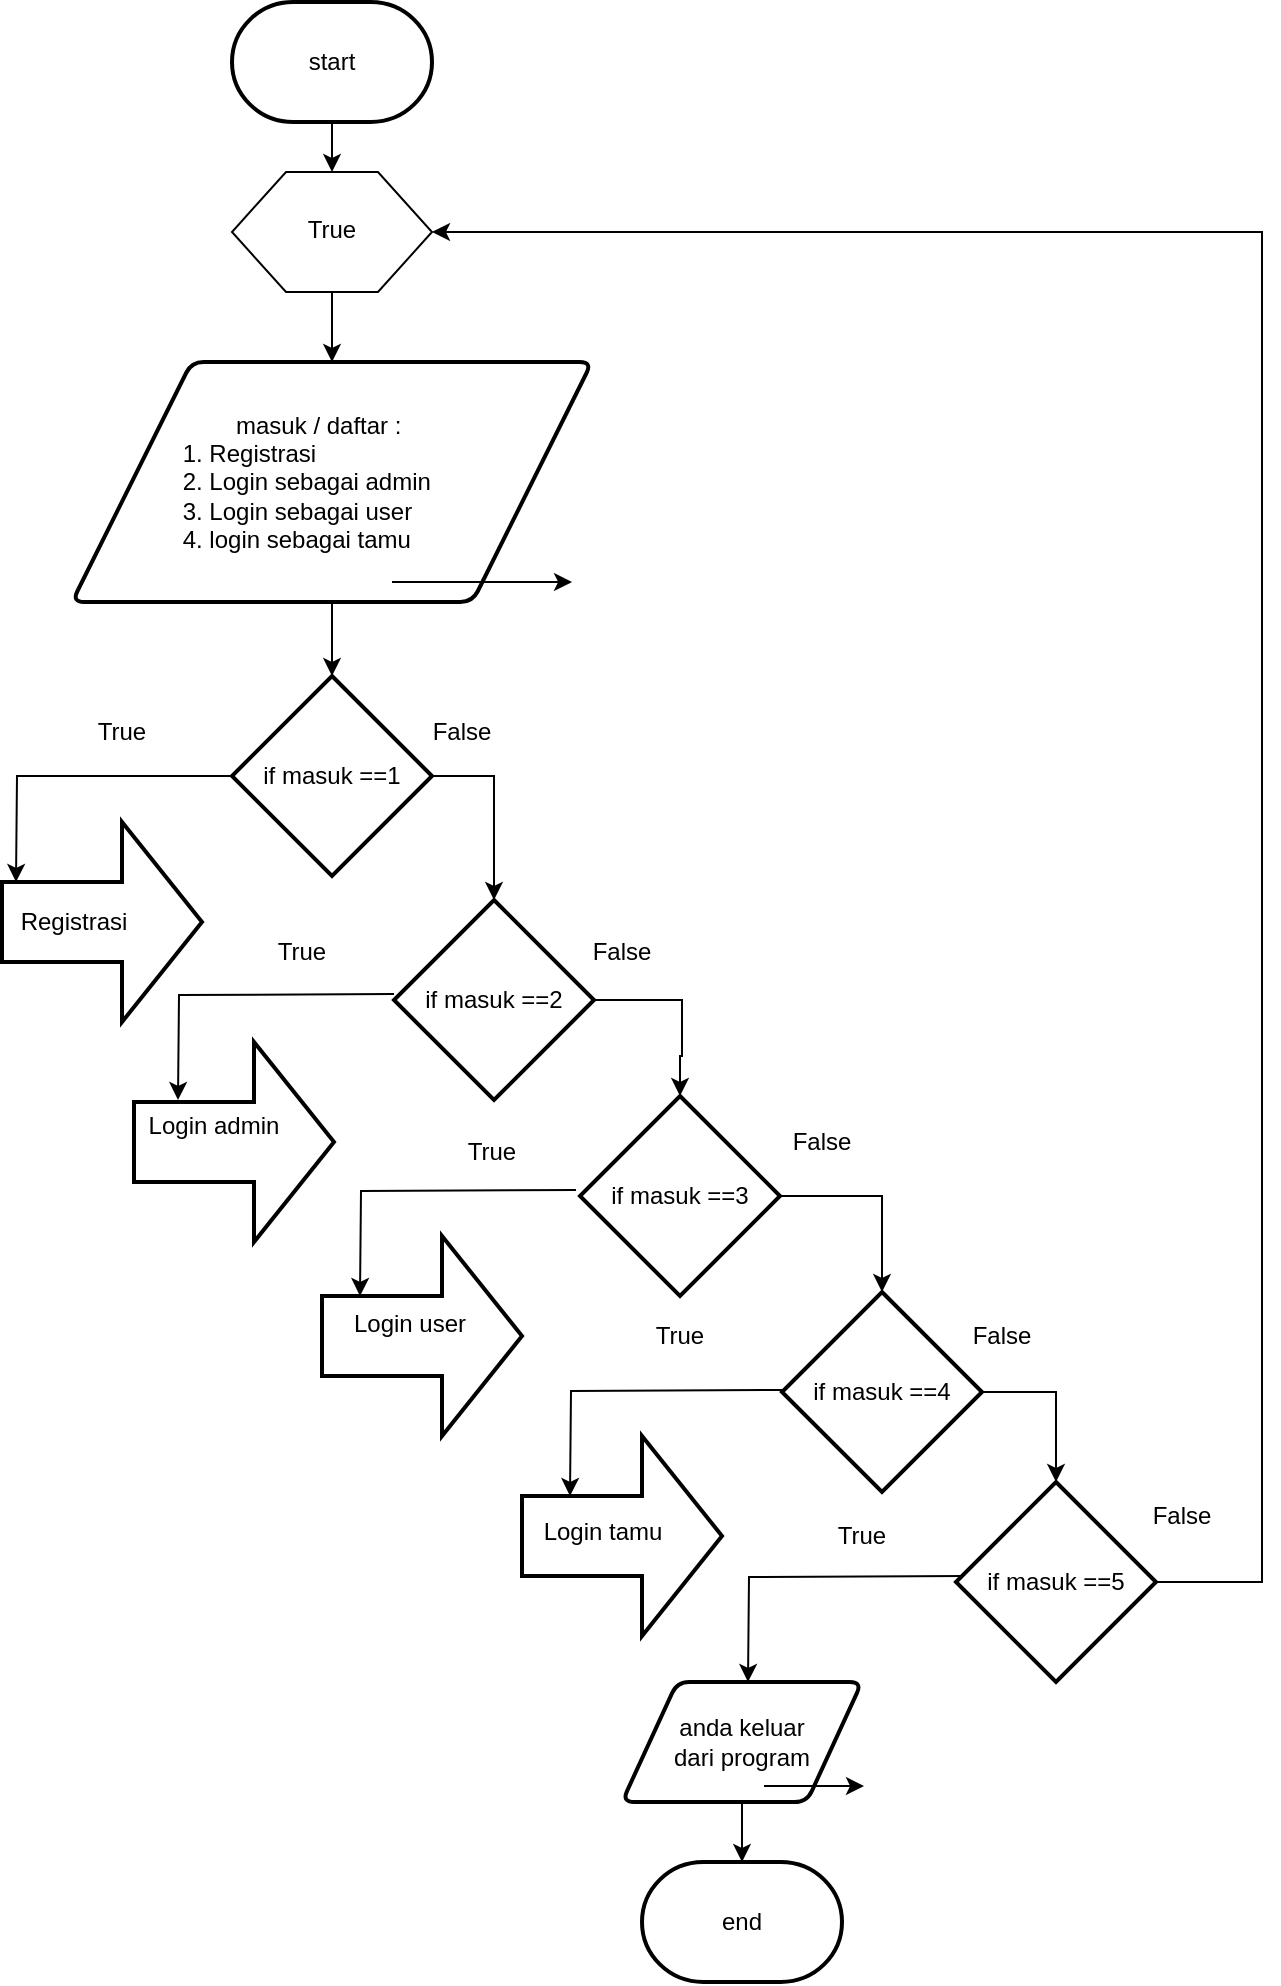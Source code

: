 <mxfile version="24.7.17" pages="6">
  <diagram name="Page-1" id="Lsu1Mflnfcf3PivndKHL">
    <mxGraphModel grid="1" page="1" gridSize="10" guides="1" tooltips="1" connect="1" arrows="1" fold="1" pageScale="1" pageWidth="850" pageHeight="1100" math="0" shadow="0">
      <root>
        <mxCell id="0" />
        <mxCell id="1" parent="0" />
        <mxCell id="f4nNDZQoOVVSwLhLPmOR-24" style="edgeStyle=orthogonalEdgeStyle;rounded=0;orthogonalLoop=1;jettySize=auto;html=1;entryX=0.5;entryY=0;entryDx=0;entryDy=0;" edge="1" parent="1" source="f4nNDZQoOVVSwLhLPmOR-1" target="f4nNDZQoOVVSwLhLPmOR-2">
          <mxGeometry relative="1" as="geometry" />
        </mxCell>
        <mxCell id="f4nNDZQoOVVSwLhLPmOR-1" value="start" style="strokeWidth=2;html=1;shape=mxgraph.flowchart.terminator;whiteSpace=wrap;" vertex="1" parent="1">
          <mxGeometry x="325" y="-70" width="100" height="60" as="geometry" />
        </mxCell>
        <mxCell id="f4nNDZQoOVVSwLhLPmOR-25" style="edgeStyle=orthogonalEdgeStyle;rounded=0;orthogonalLoop=1;jettySize=auto;html=1;entryX=0.5;entryY=0;entryDx=0;entryDy=0;" edge="1" parent="1" source="f4nNDZQoOVVSwLhLPmOR-2" target="f4nNDZQoOVVSwLhLPmOR-6">
          <mxGeometry relative="1" as="geometry" />
        </mxCell>
        <mxCell id="f4nNDZQoOVVSwLhLPmOR-2" value="" style="verticalLabelPosition=bottom;verticalAlign=top;html=1;shape=hexagon;perimeter=hexagonPerimeter2;arcSize=6;size=0.27;" vertex="1" parent="1">
          <mxGeometry x="325" y="15" width="100" height="60" as="geometry" />
        </mxCell>
        <mxCell id="f4nNDZQoOVVSwLhLPmOR-5" value="True" style="text;strokeColor=none;align=center;fillColor=none;html=1;verticalAlign=middle;whiteSpace=wrap;rounded=0;" vertex="1" parent="1">
          <mxGeometry x="345" y="29" width="60" height="30" as="geometry" />
        </mxCell>
        <mxCell id="f4nNDZQoOVVSwLhLPmOR-6" value="&lt;span style=&quot;white-space: pre;&quot;&gt;&#x9;&lt;/span&gt;&lt;span style=&quot;white-space: pre;&quot;&gt;&#x9;&lt;span style=&quot;white-space: pre;&quot;&gt;&#x9;&lt;/span&gt;&lt;/span&gt;masuk / daftar :&lt;div&gt;&lt;span style=&quot;white-space: pre;&quot;&gt;&#x9;&lt;/span&gt;&lt;span style=&quot;white-space: pre;&quot;&gt;&#x9;&lt;/span&gt;1. Registrasi&lt;/div&gt;&lt;div&gt;&lt;span style=&quot;white-space: pre;&quot;&gt;&#x9;&lt;/span&gt;&lt;span style=&quot;white-space: pre;&quot;&gt;&#x9;&lt;/span&gt;2. Login sebagai admin&lt;/div&gt;&lt;div&gt;&lt;span style=&quot;white-space: pre;&quot;&gt;&#x9;&lt;/span&gt;&lt;span style=&quot;white-space: pre;&quot;&gt;&#x9;&lt;/span&gt;3. Login sebagai user&lt;/div&gt;&lt;div&gt;&lt;span style=&quot;white-space: pre;&quot;&gt;&#x9;&lt;/span&gt;&lt;span style=&quot;white-space: pre;&quot;&gt;&#x9;&lt;/span&gt;4. login sebagai tamu&lt;/div&gt;" style="shape=parallelogram;html=1;strokeWidth=2;perimeter=parallelogramPerimeter;whiteSpace=wrap;rounded=1;arcSize=12;size=0.23;align=left;" vertex="1" parent="1">
          <mxGeometry x="245" y="110" width="260" height="120" as="geometry" />
        </mxCell>
        <mxCell id="f4nNDZQoOVVSwLhLPmOR-28" style="edgeStyle=orthogonalEdgeStyle;rounded=0;orthogonalLoop=1;jettySize=auto;html=1;exitX=0;exitY=0.5;exitDx=0;exitDy=0;exitPerimeter=0;" edge="1" parent="1" source="f4nNDZQoOVVSwLhLPmOR-7">
          <mxGeometry relative="1" as="geometry">
            <mxPoint x="217" y="370" as="targetPoint" />
            <mxPoint x="342" y="317.0" as="sourcePoint" />
          </mxGeometry>
        </mxCell>
        <mxCell id="f4nNDZQoOVVSwLhLPmOR-7" value="if masuk ==1" style="strokeWidth=2;html=1;shape=mxgraph.flowchart.decision;whiteSpace=wrap;" vertex="1" parent="1">
          <mxGeometry x="325" y="267" width="100" height="100" as="geometry" />
        </mxCell>
        <mxCell id="f4nNDZQoOVVSwLhLPmOR-9" value="" style="verticalLabelPosition=bottom;verticalAlign=top;html=1;strokeWidth=2;shape=mxgraph.arrows2.arrow;dy=0.6;dx=40;notch=0;" vertex="1" parent="1">
          <mxGeometry x="210" y="340" width="100" height="100" as="geometry" />
        </mxCell>
        <mxCell id="f4nNDZQoOVVSwLhLPmOR-11" value="Registrasi" style="text;strokeColor=none;align=center;fillColor=none;html=1;verticalAlign=middle;whiteSpace=wrap;rounded=0;" vertex="1" parent="1">
          <mxGeometry x="216" y="375" width="60" height="30" as="geometry" />
        </mxCell>
        <mxCell id="f4nNDZQoOVVSwLhLPmOR-12" value="" style="verticalLabelPosition=bottom;verticalAlign=top;html=1;strokeWidth=2;shape=mxgraph.arrows2.arrow;dy=0.6;dx=40;notch=0;" vertex="1" parent="1">
          <mxGeometry x="276" y="450" width="100" height="100" as="geometry" />
        </mxCell>
        <mxCell id="f4nNDZQoOVVSwLhLPmOR-13" value="" style="verticalLabelPosition=bottom;verticalAlign=top;html=1;strokeWidth=2;shape=mxgraph.arrows2.arrow;dy=0.6;dx=40;notch=0;" vertex="1" parent="1">
          <mxGeometry x="370" y="547" width="100" height="100" as="geometry" />
        </mxCell>
        <mxCell id="f4nNDZQoOVVSwLhLPmOR-14" value="if masuk ==2" style="strokeWidth=2;html=1;shape=mxgraph.flowchart.decision;whiteSpace=wrap;" vertex="1" parent="1">
          <mxGeometry x="406" y="379" width="100" height="100" as="geometry" />
        </mxCell>
        <mxCell id="f4nNDZQoOVVSwLhLPmOR-15" value="if masuk ==3" style="strokeWidth=2;html=1;shape=mxgraph.flowchart.decision;whiteSpace=wrap;" vertex="1" parent="1">
          <mxGeometry x="499" y="477" width="100" height="100" as="geometry" />
        </mxCell>
        <mxCell id="f4nNDZQoOVVSwLhLPmOR-16" value="if masuk ==4" style="strokeWidth=2;html=1;shape=mxgraph.flowchart.decision;whiteSpace=wrap;" vertex="1" parent="1">
          <mxGeometry x="600" y="575" width="100" height="100" as="geometry" />
        </mxCell>
        <mxCell id="f4nNDZQoOVVSwLhLPmOR-37" style="edgeStyle=orthogonalEdgeStyle;rounded=0;orthogonalLoop=1;jettySize=auto;html=1;entryX=1;entryY=0.5;entryDx=0;entryDy=0;" edge="1" parent="1" source="f4nNDZQoOVVSwLhLPmOR-17" target="f4nNDZQoOVVSwLhLPmOR-2">
          <mxGeometry relative="1" as="geometry">
            <Array as="points">
              <mxPoint x="840" y="720" />
              <mxPoint x="840" y="45" />
            </Array>
          </mxGeometry>
        </mxCell>
        <mxCell id="f4nNDZQoOVVSwLhLPmOR-17" value="if masuk ==5" style="strokeWidth=2;html=1;shape=mxgraph.flowchart.decision;whiteSpace=wrap;" vertex="1" parent="1">
          <mxGeometry x="687" y="670" width="100" height="100" as="geometry" />
        </mxCell>
        <mxCell id="f4nNDZQoOVVSwLhLPmOR-18" value="" style="verticalLabelPosition=bottom;verticalAlign=top;html=1;strokeWidth=2;shape=mxgraph.arrows2.arrow;dy=0.6;dx=40;notch=0;" vertex="1" parent="1">
          <mxGeometry x="470" y="647" width="100" height="100" as="geometry" />
        </mxCell>
        <mxCell id="f4nNDZQoOVVSwLhLPmOR-20" value="Login admin" style="text;strokeColor=none;align=center;fillColor=none;html=1;verticalAlign=middle;whiteSpace=wrap;rounded=0;" vertex="1" parent="1">
          <mxGeometry x="281" y="477" width="70" height="30" as="geometry" />
        </mxCell>
        <mxCell id="f4nNDZQoOVVSwLhLPmOR-21" value="Login user" style="text;strokeColor=none;align=center;fillColor=none;html=1;verticalAlign=middle;whiteSpace=wrap;rounded=0;" vertex="1" parent="1">
          <mxGeometry x="379" y="575" width="70" height="32" as="geometry" />
        </mxCell>
        <mxCell id="f4nNDZQoOVVSwLhLPmOR-22" value="Login tamu" style="text;strokeColor=none;align=center;fillColor=none;html=1;verticalAlign=middle;whiteSpace=wrap;rounded=0;" vertex="1" parent="1">
          <mxGeometry x="471" y="680" width="79" height="30" as="geometry" />
        </mxCell>
        <mxCell id="f4nNDZQoOVVSwLhLPmOR-23" value="anda keluar&lt;div&gt;dari program&lt;/div&gt;" style="shape=parallelogram;html=1;strokeWidth=2;perimeter=parallelogramPerimeter;whiteSpace=wrap;rounded=1;arcSize=12;size=0.23;" vertex="1" parent="1">
          <mxGeometry x="520" y="770" width="120" height="60" as="geometry" />
        </mxCell>
        <mxCell id="f4nNDZQoOVVSwLhLPmOR-26" style="edgeStyle=orthogonalEdgeStyle;rounded=0;orthogonalLoop=1;jettySize=auto;html=1;entryX=0.5;entryY=0;entryDx=0;entryDy=0;entryPerimeter=0;" edge="1" parent="1" source="f4nNDZQoOVVSwLhLPmOR-6" target="f4nNDZQoOVVSwLhLPmOR-7">
          <mxGeometry relative="1" as="geometry" />
        </mxCell>
        <mxCell id="f4nNDZQoOVVSwLhLPmOR-29" style="edgeStyle=orthogonalEdgeStyle;rounded=0;orthogonalLoop=1;jettySize=auto;html=1;exitX=0;exitY=0.5;exitDx=0;exitDy=0;exitPerimeter=0;" edge="1" parent="1">
          <mxGeometry relative="1" as="geometry">
            <mxPoint x="298" y="479" as="targetPoint" />
            <mxPoint x="406" y="426" as="sourcePoint" />
          </mxGeometry>
        </mxCell>
        <mxCell id="f4nNDZQoOVVSwLhLPmOR-30" style="edgeStyle=orthogonalEdgeStyle;rounded=0;orthogonalLoop=1;jettySize=auto;html=1;exitX=0;exitY=0.5;exitDx=0;exitDy=0;exitPerimeter=0;" edge="1" parent="1">
          <mxGeometry relative="1" as="geometry">
            <mxPoint x="389" y="577" as="targetPoint" />
            <mxPoint x="497" y="524" as="sourcePoint" />
          </mxGeometry>
        </mxCell>
        <mxCell id="f4nNDZQoOVVSwLhLPmOR-31" style="edgeStyle=orthogonalEdgeStyle;rounded=0;orthogonalLoop=1;jettySize=auto;html=1;exitX=0;exitY=0.5;exitDx=0;exitDy=0;exitPerimeter=0;" edge="1" parent="1">
          <mxGeometry relative="1" as="geometry">
            <mxPoint x="494" y="677" as="targetPoint" />
            <mxPoint x="602" y="624" as="sourcePoint" />
          </mxGeometry>
        </mxCell>
        <mxCell id="f4nNDZQoOVVSwLhLPmOR-32" style="edgeStyle=orthogonalEdgeStyle;rounded=0;orthogonalLoop=1;jettySize=auto;html=1;exitX=0;exitY=0.5;exitDx=0;exitDy=0;exitPerimeter=0;" edge="1" parent="1">
          <mxGeometry relative="1" as="geometry">
            <mxPoint x="583" y="770" as="targetPoint" />
            <mxPoint x="691" y="717" as="sourcePoint" />
          </mxGeometry>
        </mxCell>
        <mxCell id="f4nNDZQoOVVSwLhLPmOR-33" style="edgeStyle=orthogonalEdgeStyle;rounded=0;orthogonalLoop=1;jettySize=auto;html=1;entryX=0.5;entryY=0;entryDx=0;entryDy=0;entryPerimeter=0;" edge="1" parent="1" source="f4nNDZQoOVVSwLhLPmOR-7" target="f4nNDZQoOVVSwLhLPmOR-14">
          <mxGeometry relative="1" as="geometry">
            <Array as="points">
              <mxPoint x="456" y="317" />
            </Array>
          </mxGeometry>
        </mxCell>
        <mxCell id="f4nNDZQoOVVSwLhLPmOR-34" style="edgeStyle=orthogonalEdgeStyle;rounded=0;orthogonalLoop=1;jettySize=auto;html=1;entryX=0.5;entryY=0;entryDx=0;entryDy=0;entryPerimeter=0;" edge="1" parent="1" source="f4nNDZQoOVVSwLhLPmOR-14" target="f4nNDZQoOVVSwLhLPmOR-15">
          <mxGeometry relative="1" as="geometry">
            <Array as="points">
              <mxPoint x="550" y="429" />
              <mxPoint x="550" y="457" />
            </Array>
          </mxGeometry>
        </mxCell>
        <mxCell id="f4nNDZQoOVVSwLhLPmOR-35" style="edgeStyle=orthogonalEdgeStyle;rounded=0;orthogonalLoop=1;jettySize=auto;html=1;entryX=0.5;entryY=0;entryDx=0;entryDy=0;entryPerimeter=0;" edge="1" parent="1" source="f4nNDZQoOVVSwLhLPmOR-15" target="f4nNDZQoOVVSwLhLPmOR-16">
          <mxGeometry relative="1" as="geometry" />
        </mxCell>
        <mxCell id="f4nNDZQoOVVSwLhLPmOR-36" style="edgeStyle=orthogonalEdgeStyle;rounded=0;orthogonalLoop=1;jettySize=auto;html=1;entryX=0.5;entryY=0;entryDx=0;entryDy=0;entryPerimeter=0;" edge="1" parent="1" source="f4nNDZQoOVVSwLhLPmOR-16" target="f4nNDZQoOVVSwLhLPmOR-17">
          <mxGeometry relative="1" as="geometry">
            <Array as="points">
              <mxPoint x="737" y="625" />
            </Array>
          </mxGeometry>
        </mxCell>
        <mxCell id="f4nNDZQoOVVSwLhLPmOR-38" value="True" style="text;strokeColor=none;align=center;fillColor=none;html=1;verticalAlign=middle;whiteSpace=wrap;rounded=0;" vertex="1" parent="1">
          <mxGeometry x="240" y="280" width="60" height="30" as="geometry" />
        </mxCell>
        <mxCell id="f4nNDZQoOVVSwLhLPmOR-39" value="True" style="text;strokeColor=none;align=center;fillColor=none;html=1;verticalAlign=middle;whiteSpace=wrap;rounded=0;" vertex="1" parent="1">
          <mxGeometry x="330" y="390" width="60" height="30" as="geometry" />
        </mxCell>
        <mxCell id="f4nNDZQoOVVSwLhLPmOR-40" value="True" style="text;strokeColor=none;align=center;fillColor=none;html=1;verticalAlign=middle;whiteSpace=wrap;rounded=0;" vertex="1" parent="1">
          <mxGeometry x="425" y="490" width="60" height="30" as="geometry" />
        </mxCell>
        <mxCell id="f4nNDZQoOVVSwLhLPmOR-41" value="True" style="text;strokeColor=none;align=center;fillColor=none;html=1;verticalAlign=middle;whiteSpace=wrap;rounded=0;" vertex="1" parent="1">
          <mxGeometry x="519" y="582" width="60" height="30" as="geometry" />
        </mxCell>
        <mxCell id="f4nNDZQoOVVSwLhLPmOR-42" value="True" style="text;strokeColor=none;align=center;fillColor=none;html=1;verticalAlign=middle;whiteSpace=wrap;rounded=0;" vertex="1" parent="1">
          <mxGeometry x="610" y="682" width="60" height="30" as="geometry" />
        </mxCell>
        <mxCell id="f4nNDZQoOVVSwLhLPmOR-43" value="False" style="text;strokeColor=none;align=center;fillColor=none;html=1;verticalAlign=middle;whiteSpace=wrap;rounded=0;" vertex="1" parent="1">
          <mxGeometry x="410" y="280" width="60" height="30" as="geometry" />
        </mxCell>
        <mxCell id="f4nNDZQoOVVSwLhLPmOR-44" value="False" style="text;strokeColor=none;align=center;fillColor=none;html=1;verticalAlign=middle;whiteSpace=wrap;rounded=0;" vertex="1" parent="1">
          <mxGeometry x="490" y="390" width="60" height="30" as="geometry" />
        </mxCell>
        <mxCell id="f4nNDZQoOVVSwLhLPmOR-45" value="False" style="text;strokeColor=none;align=center;fillColor=none;html=1;verticalAlign=middle;whiteSpace=wrap;rounded=0;" vertex="1" parent="1">
          <mxGeometry x="590" y="485" width="60" height="30" as="geometry" />
        </mxCell>
        <mxCell id="f4nNDZQoOVVSwLhLPmOR-46" value="False" style="text;strokeColor=none;align=center;fillColor=none;html=1;verticalAlign=middle;whiteSpace=wrap;rounded=0;" vertex="1" parent="1">
          <mxGeometry x="680" y="582" width="60" height="30" as="geometry" />
        </mxCell>
        <mxCell id="f4nNDZQoOVVSwLhLPmOR-47" value="False" style="text;strokeColor=none;align=center;fillColor=none;html=1;verticalAlign=middle;whiteSpace=wrap;rounded=0;" vertex="1" parent="1">
          <mxGeometry x="770" y="672" width="60" height="30" as="geometry" />
        </mxCell>
        <mxCell id="f4nNDZQoOVVSwLhLPmOR-48" value="end" style="strokeWidth=2;html=1;shape=mxgraph.flowchart.terminator;whiteSpace=wrap;" vertex="1" parent="1">
          <mxGeometry x="530" y="860" width="100" height="60" as="geometry" />
        </mxCell>
        <mxCell id="f4nNDZQoOVVSwLhLPmOR-49" style="edgeStyle=orthogonalEdgeStyle;rounded=0;orthogonalLoop=1;jettySize=auto;html=1;entryX=0.5;entryY=0;entryDx=0;entryDy=0;entryPerimeter=0;" edge="1" parent="1" source="f4nNDZQoOVVSwLhLPmOR-23" target="f4nNDZQoOVVSwLhLPmOR-48">
          <mxGeometry relative="1" as="geometry" />
        </mxCell>
        <mxCell id="nkqZ_0c8yhsLAM7KPj-v-1" value="" style="endArrow=classic;html=1;rounded=0;exitX=0.673;exitY=0.833;exitDx=0;exitDy=0;exitPerimeter=0;" edge="1" parent="1">
          <mxGeometry width="50" height="50" relative="1" as="geometry">
            <mxPoint x="405" y="220.0" as="sourcePoint" />
            <mxPoint x="495.02" y="220.04" as="targetPoint" />
          </mxGeometry>
        </mxCell>
        <mxCell id="nkqZ_0c8yhsLAM7KPj-v-2" value="" style="endArrow=classic;html=1;rounded=0;" edge="1" parent="1">
          <mxGeometry width="50" height="50" relative="1" as="geometry">
            <mxPoint x="591" y="822" as="sourcePoint" />
            <mxPoint x="641" y="822" as="targetPoint" />
          </mxGeometry>
        </mxCell>
      </root>
    </mxGraphModel>
  </diagram>
  <diagram id="DNyaouLNHE5a4ylAqSqp" name="Page-2">
    <mxGraphModel dx="1493" dy="624" grid="1" gridSize="10" guides="1" tooltips="1" connect="1" arrows="1" fold="1" page="1" pageScale="1" pageWidth="850" pageHeight="1100" math="0" shadow="0">
      <root>
        <mxCell id="0" />
        <mxCell id="1" parent="0" />
        <mxCell id="lz4zUbMtfkzTUNBU_J-_-1" value="" style="verticalLabelPosition=bottom;verticalAlign=top;html=1;strokeWidth=2;shape=mxgraph.arrows2.arrow;dy=0.6;dx=40;notch=0;" parent="1" vertex="1">
          <mxGeometry x="220" y="310" width="100" height="100" as="geometry" />
        </mxCell>
        <mxCell id="lz4zUbMtfkzTUNBU_J-_-2" value="Login admin" style="text;strokeColor=none;align=center;fillColor=none;html=1;verticalAlign=middle;whiteSpace=wrap;rounded=0;" parent="1" vertex="1">
          <mxGeometry x="221" y="343" width="79" height="30" as="geometry" />
        </mxCell>
        <mxCell id="lz4zUbMtfkzTUNBU_J-_-3" value="username dan&lt;div&gt;&lt;div&gt;password&lt;/div&gt;&lt;/div&gt;" style="shape=parallelogram;html=1;strokeWidth=2;perimeter=parallelogramPerimeter;whiteSpace=wrap;rounded=1;arcSize=12;size=0.23;" parent="1" vertex="1">
          <mxGeometry x="330" y="390" width="110" height="60" as="geometry" />
        </mxCell>
        <mxCell id="lz4zUbMtfkzTUNBU_J-_-4" value="if True" style="strokeWidth=2;html=1;shape=mxgraph.flowchart.decision;whiteSpace=wrap;" parent="1" vertex="1">
          <mxGeometry x="336" y="477" width="100" height="70" as="geometry" />
        </mxCell>
        <mxCell id="lz4zUbMtfkzTUNBU_J-_-5" value="&lt;span style=&quot;white-space: pre;&quot;&gt;&#x9;&lt;/span&gt;&lt;span style=&quot;white-space: pre;&quot;&gt;&#x9;&lt;/span&gt;menu :&lt;div&gt;&lt;span style=&quot;white-space: pre;&quot;&gt;&#x9;&lt;/span&gt;&lt;span style=&quot;white-space: pre;&quot;&gt;&#x9;&lt;span style=&quot;white-space: pre;&quot;&gt;&#x9;&lt;/span&gt;&lt;/span&gt;1. tambah kontak&lt;/div&gt;&lt;div&gt;&lt;span style=&quot;white-space: pre;&quot;&gt;&#x9;&lt;/span&gt;&lt;span style=&quot;white-space: pre;&quot;&gt;&#x9;&lt;/span&gt;&lt;span style=&quot;white-space: pre;&quot;&gt;&#x9;&lt;/span&gt;2. lihat kontak&lt;/div&gt;&lt;div&gt;&lt;span style=&quot;white-space: pre;&quot;&gt;&#x9;&lt;/span&gt;&lt;span style=&quot;white-space: pre;&quot;&gt;&#x9;&lt;/span&gt;&lt;span style=&quot;white-space: pre;&quot;&gt;&#x9;&lt;/span&gt;3. cari kontak&lt;/div&gt;&lt;div&gt;&lt;span style=&quot;white-space: pre;&quot;&gt;&#x9;&lt;/span&gt;&lt;span style=&quot;white-space: pre;&quot;&gt;&#x9;&lt;/span&gt;&lt;span style=&quot;white-space: pre;&quot;&gt;&#x9;&lt;/span&gt;4. hapus kontak&lt;/div&gt;&lt;div&gt;&lt;span style=&quot;white-space: pre;&quot;&gt;&#x9;&lt;/span&gt;&lt;span style=&quot;white-space: pre;&quot;&gt;&#x9;&lt;/span&gt;&lt;span style=&quot;white-space: pre;&quot;&gt;&#x9;&lt;/span&gt;5. edit kontak&lt;/div&gt;&lt;div&gt;&lt;span style=&quot;white-space: pre;&quot;&gt;&#x9;&lt;/span&gt;&lt;span style=&quot;white-space: pre;&quot;&gt;&#x9;&lt;/span&gt;&lt;span style=&quot;white-space: pre;&quot;&gt;&#x9;&lt;/span&gt;6. keluar program&lt;/div&gt;" style="shape=parallelogram;html=1;strokeWidth=2;perimeter=parallelogramPerimeter;whiteSpace=wrap;rounded=1;arcSize=12;size=0.23;align=left;" parent="1" vertex="1">
          <mxGeometry x="108" y="552" width="240" height="130" as="geometry" />
        </mxCell>
        <mxCell id="gd80HhV8XpsxDDOgOzFi-14" style="edgeStyle=orthogonalEdgeStyle;rounded=0;orthogonalLoop=1;jettySize=auto;html=1;entryX=0.5;entryY=0;entryDx=0;entryDy=0;entryPerimeter=0;" edge="1" parent="1" source="lz4zUbMtfkzTUNBU_J-_-6" target="ivMyAlE-o7bVpMtZhKuM-1">
          <mxGeometry relative="1" as="geometry">
            <mxPoint x="299" y="780" as="targetPoint" />
            <Array as="points">
              <mxPoint x="298" y="745" />
            </Array>
          </mxGeometry>
        </mxCell>
        <mxCell id="lz4zUbMtfkzTUNBU_J-_-6" value="if menu ==1" style="strokeWidth=2;html=1;shape=mxgraph.flowchart.decision;whiteSpace=wrap;" parent="1" vertex="1">
          <mxGeometry x="178" y="710" width="100" height="70" as="geometry" />
        </mxCell>
        <mxCell id="gd80HhV8XpsxDDOgOzFi-9" style="edgeStyle=orthogonalEdgeStyle;rounded=0;orthogonalLoop=1;jettySize=auto;html=1;entryX=0.25;entryY=0;entryDx=0;entryDy=0;" edge="1" parent="1" source="ivMyAlE-o7bVpMtZhKuM-1" target="BWxQyC87dcZTyHCHJIHJ-10">
          <mxGeometry relative="1" as="geometry" />
        </mxCell>
        <mxCell id="ivMyAlE-o7bVpMtZhKuM-1" value="if menu ==2" style="strokeWidth=2;html=1;shape=mxgraph.flowchart.decision;whiteSpace=wrap;" parent="1" vertex="1">
          <mxGeometry x="248" y="790" width="100" height="70" as="geometry" />
        </mxCell>
        <mxCell id="gd80HhV8XpsxDDOgOzFi-16" style="edgeStyle=orthogonalEdgeStyle;rounded=0;orthogonalLoop=1;jettySize=auto;html=1;entryX=0.5;entryY=0;entryDx=0;entryDy=0;entryPerimeter=0;" edge="1" parent="1" source="ivMyAlE-o7bVpMtZhKuM-2" target="ivMyAlE-o7bVpMtZhKuM-3">
          <mxGeometry relative="1" as="geometry">
            <mxPoint x="440" y="930" as="targetPoint" />
            <Array as="points">
              <mxPoint x="440" y="895" />
            </Array>
          </mxGeometry>
        </mxCell>
        <mxCell id="zqt8KfnC1mqy5Al-uInH-11" style="edgeStyle=orthogonalEdgeStyle;rounded=0;orthogonalLoop=1;jettySize=auto;html=1;entryX=0.25;entryY=0;entryDx=0;entryDy=0;" edge="1" parent="1" source="ivMyAlE-o7bVpMtZhKuM-2" target="BWxQyC87dcZTyHCHJIHJ-11">
          <mxGeometry relative="1" as="geometry">
            <Array as="points">
              <mxPoint x="261" y="895" />
            </Array>
          </mxGeometry>
        </mxCell>
        <mxCell id="ivMyAlE-o7bVpMtZhKuM-2" value="if menu ==3" style="strokeWidth=2;html=1;shape=mxgraph.flowchart.decision;whiteSpace=wrap;" parent="1" vertex="1">
          <mxGeometry x="320" y="860" width="100" height="70" as="geometry" />
        </mxCell>
        <mxCell id="gd80HhV8XpsxDDOgOzFi-11" style="edgeStyle=orthogonalEdgeStyle;rounded=0;orthogonalLoop=1;jettySize=auto;html=1;entryX=0.25;entryY=0;entryDx=0;entryDy=0;" edge="1" parent="1" source="ivMyAlE-o7bVpMtZhKuM-3" target="BWxQyC87dcZTyHCHJIHJ-12">
          <mxGeometry relative="1" as="geometry" />
        </mxCell>
        <mxCell id="ivMyAlE-o7bVpMtZhKuM-3" value="if menu ==4" style="strokeWidth=2;html=1;shape=mxgraph.flowchart.decision;whiteSpace=wrap;" parent="1" vertex="1">
          <mxGeometry x="390" y="940" width="100" height="70" as="geometry" />
        </mxCell>
        <mxCell id="gd80HhV8XpsxDDOgOzFi-12" style="edgeStyle=orthogonalEdgeStyle;rounded=0;orthogonalLoop=1;jettySize=auto;html=1;entryX=0.25;entryY=0;entryDx=0;entryDy=0;exitX=1;exitY=0.75;exitDx=0;exitDy=0;" edge="1" parent="1" source="zqt8KfnC1mqy5Al-uInH-7" target="BWxQyC87dcZTyHCHJIHJ-13">
          <mxGeometry relative="1" as="geometry">
            <Array as="points">
              <mxPoint x="390" y="1053" />
            </Array>
          </mxGeometry>
        </mxCell>
        <mxCell id="ivMyAlE-o7bVpMtZhKuM-4" value="if menu ==5" style="strokeWidth=2;html=1;shape=mxgraph.flowchart.decision;whiteSpace=wrap;" parent="1" vertex="1">
          <mxGeometry x="457" y="1020" width="100" height="70" as="geometry" />
        </mxCell>
        <mxCell id="gd80HhV8XpsxDDOgOzFi-13" style="edgeStyle=orthogonalEdgeStyle;rounded=0;orthogonalLoop=1;jettySize=auto;html=1;entryX=0.5;entryY=0;entryDx=0;entryDy=0;" edge="1" parent="1" source="ivMyAlE-o7bVpMtZhKuM-5" target="yLXNLqQ6DJnFwoLpvPHE-1">
          <mxGeometry relative="1" as="geometry">
            <Array as="points">
              <mxPoint x="485" y="1135" />
            </Array>
          </mxGeometry>
        </mxCell>
        <mxCell id="gd80HhV8XpsxDDOgOzFi-19" style="edgeStyle=orthogonalEdgeStyle;rounded=0;orthogonalLoop=1;jettySize=auto;html=1;entryX=1;entryY=0;entryDx=0;entryDy=0;" edge="1" parent="1" source="ivMyAlE-o7bVpMtZhKuM-5" target="gd80HhV8XpsxDDOgOzFi-1">
          <mxGeometry relative="1" as="geometry">
            <Array as="points">
              <mxPoint x="640" y="1135" />
              <mxPoint x="640" y="570" />
            </Array>
          </mxGeometry>
        </mxCell>
        <mxCell id="ivMyAlE-o7bVpMtZhKuM-5" value="if menu ==6" style="strokeWidth=2;html=1;shape=mxgraph.flowchart.decision;whiteSpace=wrap;" parent="1" vertex="1">
          <mxGeometry x="524" y="1100" width="100" height="70" as="geometry" />
        </mxCell>
        <mxCell id="BWxQyC87dcZTyHCHJIHJ-3" value="" style="verticalLabelPosition=bottom;verticalAlign=top;html=1;strokeWidth=2;shape=mxgraph.arrows2.arrow;dy=0.6;dx=40;notch=0;" vertex="1" parent="1">
          <mxGeometry x="90" y="760" width="100" height="70" as="geometry" />
        </mxCell>
        <mxCell id="BWxQyC87dcZTyHCHJIHJ-4" value="" style="verticalLabelPosition=bottom;verticalAlign=top;html=1;strokeWidth=2;shape=mxgraph.arrows2.arrow;dy=0.6;dx=40;notch=0;" vertex="1" parent="1">
          <mxGeometry x="150" y="850" width="100" height="70" as="geometry" />
        </mxCell>
        <mxCell id="BWxQyC87dcZTyHCHJIHJ-5" value="" style="verticalLabelPosition=bottom;verticalAlign=top;html=1;strokeWidth=2;shape=mxgraph.arrows2.arrow;dy=0.6;dx=40;notch=0;" vertex="1" parent="1">
          <mxGeometry x="230" y="917" width="100" height="70" as="geometry" />
        </mxCell>
        <mxCell id="BWxQyC87dcZTyHCHJIHJ-6" value="" style="verticalLabelPosition=bottom;verticalAlign=top;html=1;strokeWidth=2;shape=mxgraph.arrows2.arrow;dy=0.6;dx=40;notch=0;" vertex="1" parent="1">
          <mxGeometry x="300" y="990" width="100" height="70" as="geometry" />
        </mxCell>
        <mxCell id="BWxQyC87dcZTyHCHJIHJ-7" value="" style="verticalLabelPosition=bottom;verticalAlign=top;html=1;strokeWidth=2;shape=mxgraph.arrows2.arrow;dy=0.6;dx=40;notch=0;" vertex="1" parent="1">
          <mxGeometry x="370" y="1070" width="100" height="70" as="geometry" />
        </mxCell>
        <mxCell id="BWxQyC87dcZTyHCHJIHJ-9" value="add kontak" style="text;strokeColor=none;align=center;fillColor=none;html=1;verticalAlign=middle;whiteSpace=wrap;rounded=0;" vertex="1" parent="1">
          <mxGeometry x="100" y="780" width="70" height="30" as="geometry" />
        </mxCell>
        <mxCell id="BWxQyC87dcZTyHCHJIHJ-10" value="show kontak" style="text;strokeColor=none;align=center;fillColor=none;html=1;verticalAlign=middle;whiteSpace=wrap;rounded=0;" vertex="1" parent="1">
          <mxGeometry x="159" y="870" width="70" height="30" as="geometry" />
        </mxCell>
        <mxCell id="BWxQyC87dcZTyHCHJIHJ-11" value="select kontak" style="text;strokeColor=none;align=center;fillColor=none;html=1;verticalAlign=middle;whiteSpace=wrap;rounded=0;" vertex="1" parent="1">
          <mxGeometry x="241" y="936" width="80" height="30" as="geometry" />
        </mxCell>
        <mxCell id="BWxQyC87dcZTyHCHJIHJ-12" value="Delete&amp;nbsp; kontak" style="text;strokeColor=none;align=center;fillColor=none;html=1;verticalAlign=middle;whiteSpace=wrap;rounded=0;" vertex="1" parent="1">
          <mxGeometry x="307" y="1010" width="80" height="30" as="geometry" />
        </mxCell>
        <mxCell id="BWxQyC87dcZTyHCHJIHJ-13" value="edit kontak" style="text;strokeColor=none;align=center;fillColor=none;html=1;verticalAlign=middle;whiteSpace=wrap;rounded=0;" vertex="1" parent="1">
          <mxGeometry x="370" y="1090" width="80" height="30" as="geometry" />
        </mxCell>
        <mxCell id="yLXNLqQ6DJnFwoLpvPHE-1" value="" style="verticalLabelPosition=bottom;verticalAlign=top;html=1;shape=hexagon;perimeter=hexagonPerimeter2;arcSize=6;size=0.27;" vertex="1" parent="1">
          <mxGeometry x="435" y="1160" width="100" height="60" as="geometry" />
        </mxCell>
        <mxCell id="yLXNLqQ6DJnFwoLpvPHE-2" value="True" style="text;strokeColor=none;align=center;fillColor=none;html=1;verticalAlign=middle;whiteSpace=wrap;rounded=0;" vertex="1" parent="1">
          <mxGeometry x="455" y="1174" width="60" height="30" as="geometry" />
        </mxCell>
        <mxCell id="gd80HhV8XpsxDDOgOzFi-1" value="opsi tidak valid&lt;div&gt;silahkan coba lagi&lt;/div&gt;" style="shape=parallelogram;html=1;strokeWidth=2;perimeter=parallelogramPerimeter;whiteSpace=wrap;rounded=1;arcSize=12;size=0.23;" vertex="1" parent="1">
          <mxGeometry x="417" y="570" width="180" height="60" as="geometry" />
        </mxCell>
        <mxCell id="gd80HhV8XpsxDDOgOzFi-3" style="edgeStyle=orthogonalEdgeStyle;rounded=0;orthogonalLoop=1;jettySize=auto;html=1;entryX=0.636;entryY=0;entryDx=0;entryDy=0;entryPerimeter=0;" edge="1" parent="1" source="lz4zUbMtfkzTUNBU_J-_-1" target="lz4zUbMtfkzTUNBU_J-_-3">
          <mxGeometry relative="1" as="geometry" />
        </mxCell>
        <mxCell id="gd80HhV8XpsxDDOgOzFi-5" style="edgeStyle=orthogonalEdgeStyle;rounded=0;orthogonalLoop=1;jettySize=auto;html=1;entryX=0.5;entryY=0;entryDx=0;entryDy=0;entryPerimeter=0;" edge="1" parent="1" source="lz4zUbMtfkzTUNBU_J-_-3" target="lz4zUbMtfkzTUNBU_J-_-4">
          <mxGeometry relative="1" as="geometry" />
        </mxCell>
        <mxCell id="gd80HhV8XpsxDDOgOzFi-6" style="edgeStyle=orthogonalEdgeStyle;rounded=0;orthogonalLoop=1;jettySize=auto;html=1;entryX=0.571;entryY=-0.006;entryDx=0;entryDy=0;entryPerimeter=0;" edge="1" parent="1" source="lz4zUbMtfkzTUNBU_J-_-4" target="lz4zUbMtfkzTUNBU_J-_-5">
          <mxGeometry relative="1" as="geometry">
            <Array as="points">
              <mxPoint x="245" y="512" />
            </Array>
          </mxGeometry>
        </mxCell>
        <mxCell id="gd80HhV8XpsxDDOgOzFi-7" style="edgeStyle=orthogonalEdgeStyle;rounded=0;orthogonalLoop=1;jettySize=auto;html=1;entryX=0.5;entryY=0;entryDx=0;entryDy=0;entryPerimeter=0;" edge="1" parent="1" source="lz4zUbMtfkzTUNBU_J-_-5" target="lz4zUbMtfkzTUNBU_J-_-6">
          <mxGeometry relative="1" as="geometry" />
        </mxCell>
        <mxCell id="gd80HhV8XpsxDDOgOzFi-8" style="edgeStyle=orthogonalEdgeStyle;rounded=0;orthogonalLoop=1;jettySize=auto;html=1;entryX=0.086;entryY=0.028;entryDx=0;entryDy=0;entryPerimeter=0;" edge="1" parent="1" source="lz4zUbMtfkzTUNBU_J-_-6" target="BWxQyC87dcZTyHCHJIHJ-9">
          <mxGeometry relative="1" as="geometry" />
        </mxCell>
        <mxCell id="gd80HhV8XpsxDDOgOzFi-15" style="edgeStyle=orthogonalEdgeStyle;rounded=0;orthogonalLoop=1;jettySize=auto;html=1;entryX=0.5;entryY=0;entryDx=0;entryDy=0;entryPerimeter=0;" edge="1" parent="1" source="ivMyAlE-o7bVpMtZhKuM-1" target="ivMyAlE-o7bVpMtZhKuM-2">
          <mxGeometry relative="1" as="geometry">
            <Array as="points">
              <mxPoint x="370" y="825" />
            </Array>
          </mxGeometry>
        </mxCell>
        <mxCell id="gd80HhV8XpsxDDOgOzFi-17" style="edgeStyle=orthogonalEdgeStyle;rounded=0;orthogonalLoop=1;jettySize=auto;html=1;entryX=0.5;entryY=0;entryDx=0;entryDy=0;entryPerimeter=0;" edge="1" parent="1" source="ivMyAlE-o7bVpMtZhKuM-3" target="ivMyAlE-o7bVpMtZhKuM-4">
          <mxGeometry relative="1" as="geometry">
            <Array as="points">
              <mxPoint x="507" y="975" />
            </Array>
          </mxGeometry>
        </mxCell>
        <mxCell id="gd80HhV8XpsxDDOgOzFi-18" style="edgeStyle=orthogonalEdgeStyle;rounded=0;orthogonalLoop=1;jettySize=auto;html=1;entryX=0.5;entryY=0;entryDx=0;entryDy=0;entryPerimeter=0;" edge="1" parent="1" source="ivMyAlE-o7bVpMtZhKuM-4" target="ivMyAlE-o7bVpMtZhKuM-5">
          <mxGeometry relative="1" as="geometry">
            <Array as="points">
              <mxPoint x="574" y="1055" />
            </Array>
          </mxGeometry>
        </mxCell>
        <mxCell id="gd80HhV8XpsxDDOgOzFi-20" style="edgeStyle=orthogonalEdgeStyle;rounded=0;orthogonalLoop=1;jettySize=auto;html=1;entryX=1;entryY=0.5;entryDx=0;entryDy=0;entryPerimeter=0;" edge="1" parent="1" source="gd80HhV8XpsxDDOgOzFi-1" target="lz4zUbMtfkzTUNBU_J-_-4">
          <mxGeometry relative="1" as="geometry" />
        </mxCell>
        <mxCell id="gd80HhV8XpsxDDOgOzFi-21" value="" style="endArrow=classic;html=1;rounded=0;" edge="1" parent="1">
          <mxGeometry width="50" height="50" relative="1" as="geometry">
            <mxPoint x="256" y="672" as="sourcePoint" />
            <mxPoint x="336" y="672" as="targetPoint" />
          </mxGeometry>
        </mxCell>
        <mxCell id="gd80HhV8XpsxDDOgOzFi-22" value="" style="endArrow=classic;html=1;rounded=0;" edge="1" parent="1">
          <mxGeometry width="50" height="50" relative="1" as="geometry">
            <mxPoint x="517" y="620" as="sourcePoint" />
            <mxPoint x="597" y="620" as="targetPoint" />
          </mxGeometry>
        </mxCell>
        <mxCell id="NtvXykoaf3h57EqtHJxP-1" value="" style="endArrow=classic;html=1;rounded=0;" edge="1" parent="1">
          <mxGeometry width="50" height="50" relative="1" as="geometry">
            <mxPoint x="310" y="400" as="sourcePoint" />
            <mxPoint x="390" y="400" as="targetPoint" />
          </mxGeometry>
        </mxCell>
        <mxCell id="yCxOeS5RGdvfkxApz4bR-1" value="Kembali ke menu Login di halaman utama" style="text;strokeColor=none;align=center;fillColor=none;html=1;verticalAlign=middle;whiteSpace=wrap;rounded=0;" vertex="1" parent="1">
          <mxGeometry x="425" y="1230" width="130" height="30" as="geometry" />
        </mxCell>
        <mxCell id="zqt8KfnC1mqy5Al-uInH-1" value="True" style="text;strokeColor=none;align=center;fillColor=none;html=1;verticalAlign=middle;whiteSpace=wrap;rounded=0;" vertex="1" parent="1">
          <mxGeometry x="99" y="710" width="60" height="30" as="geometry" />
        </mxCell>
        <mxCell id="zqt8KfnC1mqy5Al-uInH-2" value="False" style="text;strokeColor=none;align=center;fillColor=none;html=1;verticalAlign=middle;whiteSpace=wrap;rounded=0;" vertex="1" parent="1">
          <mxGeometry x="270" y="710" width="60" height="30" as="geometry" />
        </mxCell>
        <mxCell id="zqt8KfnC1mqy5Al-uInH-3" value="True" style="text;strokeColor=none;align=center;fillColor=none;html=1;verticalAlign=middle;whiteSpace=wrap;rounded=0;" vertex="1" parent="1">
          <mxGeometry x="178" y="800" width="60" height="30" as="geometry" />
        </mxCell>
        <mxCell id="zqt8KfnC1mqy5Al-uInH-4" value="True" style="text;strokeColor=none;align=center;fillColor=none;html=1;verticalAlign=middle;whiteSpace=wrap;rounded=0;" vertex="1" parent="1">
          <mxGeometry x="251" y="870" width="60" height="30" as="geometry" />
        </mxCell>
        <mxCell id="zqt8KfnC1mqy5Al-uInH-6" value="True" style="text;strokeColor=none;align=center;fillColor=none;html=1;verticalAlign=middle;whiteSpace=wrap;rounded=0;" vertex="1" parent="1">
          <mxGeometry x="330" y="950" width="60" height="30" as="geometry" />
        </mxCell>
        <mxCell id="zqt8KfnC1mqy5Al-uInH-7" value="True" style="text;strokeColor=none;align=center;fillColor=none;html=1;verticalAlign=middle;whiteSpace=wrap;rounded=0;" vertex="1" parent="1">
          <mxGeometry x="397" y="1027" width="60" height="30" as="geometry" />
        </mxCell>
        <mxCell id="zqt8KfnC1mqy5Al-uInH-9" value="True" style="text;strokeColor=none;align=center;fillColor=none;html=1;verticalAlign=middle;whiteSpace=wrap;rounded=0;" vertex="1" parent="1">
          <mxGeometry x="470" y="1110" width="60" height="30" as="geometry" />
        </mxCell>
        <mxCell id="zqt8KfnC1mqy5Al-uInH-12" value="False" style="text;strokeColor=none;align=center;fillColor=none;html=1;verticalAlign=middle;whiteSpace=wrap;rounded=0;" vertex="1" parent="1">
          <mxGeometry x="340" y="800" width="60" height="30" as="geometry" />
        </mxCell>
        <mxCell id="zqt8KfnC1mqy5Al-uInH-13" value="False" style="text;strokeColor=none;align=center;fillColor=none;html=1;verticalAlign=middle;whiteSpace=wrap;rounded=0;" vertex="1" parent="1">
          <mxGeometry x="417" y="870" width="60" height="30" as="geometry" />
        </mxCell>
        <mxCell id="zqt8KfnC1mqy5Al-uInH-14" value="False" style="text;strokeColor=none;align=center;fillColor=none;html=1;verticalAlign=middle;whiteSpace=wrap;rounded=0;" vertex="1" parent="1">
          <mxGeometry x="477" y="950" width="60" height="30" as="geometry" />
        </mxCell>
        <mxCell id="zqt8KfnC1mqy5Al-uInH-15" value="False" style="text;strokeColor=none;align=center;fillColor=none;html=1;verticalAlign=middle;whiteSpace=wrap;rounded=0;" vertex="1" parent="1">
          <mxGeometry x="555" y="1027" width="60" height="30" as="geometry" />
        </mxCell>
        <mxCell id="zqt8KfnC1mqy5Al-uInH-16" value="False" style="text;strokeColor=none;align=center;fillColor=none;html=1;verticalAlign=middle;whiteSpace=wrap;rounded=0;" vertex="1" parent="1">
          <mxGeometry x="640" y="1110" width="60" height="30" as="geometry" />
        </mxCell>
      </root>
    </mxGraphModel>
  </diagram>
  <diagram id="qT4qJF2RRYipwqmZ-rk4" name="Page-3">
    <mxGraphModel dx="1493" dy="624" grid="1" gridSize="10" guides="1" tooltips="1" connect="1" arrows="1" fold="1" page="1" pageScale="1" pageWidth="850" pageHeight="1100" math="0" shadow="0">
      <root>
        <mxCell id="0" />
        <mxCell id="1" parent="0" />
        <mxCell id="e2ve9uJIMgGW4mg2cXBk-1" value="" style="verticalLabelPosition=bottom;verticalAlign=top;html=1;strokeWidth=2;shape=mxgraph.arrows2.arrow;dy=0.6;dx=40;notch=0;" vertex="1" parent="1">
          <mxGeometry x="180" y="190" width="100" height="100" as="geometry" />
        </mxCell>
        <mxCell id="e2ve9uJIMgGW4mg2cXBk-2" value="Login user" style="text;strokeColor=none;align=center;fillColor=none;html=1;verticalAlign=middle;whiteSpace=wrap;rounded=0;" vertex="1" parent="1">
          <mxGeometry x="190" y="225" width="60" height="30" as="geometry" />
        </mxCell>
        <mxCell id="E0RpGEsV0qtJpuG03L1C-1" value="username dan&lt;div&gt;password =&amp;nbsp;&lt;/div&gt;&lt;div&gt;(Registrasi)&lt;/div&gt;" style="shape=parallelogram;html=1;strokeWidth=2;perimeter=parallelogramPerimeter;whiteSpace=wrap;rounded=1;arcSize=12;size=0.23;" vertex="1" parent="1">
          <mxGeometry x="271" y="276" width="140" height="60" as="geometry" />
        </mxCell>
        <mxCell id="9saGcB3rYWa8He2TyT6b-5" style="edgeStyle=orthogonalEdgeStyle;rounded=0;orthogonalLoop=1;jettySize=auto;html=1;entryX=0.5;entryY=0;entryDx=0;entryDy=0;" edge="1" parent="1" source="E0RpGEsV0qtJpuG03L1C-2" target="zSnNrDvum5gfYUaRj2mD-1">
          <mxGeometry relative="1" as="geometry">
            <Array as="points">
              <mxPoint x="240" y="390" />
            </Array>
          </mxGeometry>
        </mxCell>
        <mxCell id="E0RpGEsV0qtJpuG03L1C-2" value="if True" style="strokeWidth=2;html=1;shape=mxgraph.flowchart.decision;whiteSpace=wrap;" vertex="1" parent="1">
          <mxGeometry x="291" y="360" width="100" height="60" as="geometry" />
        </mxCell>
        <mxCell id="zSnNrDvum5gfYUaRj2mD-1" value="&lt;span style=&quot;white-space: pre;&quot;&gt;&#x9;&lt;/span&gt;&lt;span style=&quot;white-space: pre;&quot;&gt;&#x9;&lt;/span&gt;menu user :&lt;div&gt;&lt;span style=&quot;white-space: pre;&quot;&gt;&#x9;&lt;/span&gt;&lt;span style=&quot;white-space: pre;&quot;&gt;&#x9;&lt;/span&gt;1. lihat kontak&lt;/div&gt;&lt;div&gt;&lt;span style=&quot;white-space: pre;&quot;&gt;&#x9;&lt;/span&gt;&lt;span style=&quot;white-space: pre;&quot;&gt;&#x9;&lt;/span&gt;2. tambah kontak&lt;/div&gt;&lt;div&gt;&lt;span style=&quot;white-space: pre;&quot;&gt;&#x9;&lt;/span&gt;&lt;span style=&quot;white-space: pre;&quot;&gt;&#x9;&lt;/span&gt;3. cari kontak&lt;/div&gt;&lt;div&gt;&lt;span style=&quot;white-space: pre;&quot;&gt;&#x9;&lt;/span&gt;&lt;span style=&quot;white-space: pre;&quot;&gt;&#x9;&lt;/span&gt;4. keluar&lt;/div&gt;" style="shape=parallelogram;html=1;strokeWidth=2;perimeter=parallelogramPerimeter;whiteSpace=wrap;rounded=1;arcSize=12;size=0.23;align=left;" vertex="1" parent="1">
          <mxGeometry x="150" y="430" width="180" height="80" as="geometry" />
        </mxCell>
        <mxCell id="bA3h6w6EONsQ2dVsDLTB-1" value="if menu ==1" style="strokeWidth=2;html=1;shape=mxgraph.flowchart.decision;whiteSpace=wrap;" vertex="1" parent="1">
          <mxGeometry x="190" y="550" width="100" height="60" as="geometry" />
        </mxCell>
        <mxCell id="9saGcB3rYWa8He2TyT6b-9" style="edgeStyle=orthogonalEdgeStyle;rounded=0;orthogonalLoop=1;jettySize=auto;html=1;entryX=0.25;entryY=0;entryDx=0;entryDy=0;" edge="1" parent="1" source="-PtaJqBXQEfhb8IiT4zT-1" target="0afnAacHNiKE0ha0A8MZ-2">
          <mxGeometry relative="1" as="geometry" />
        </mxCell>
        <mxCell id="-PtaJqBXQEfhb8IiT4zT-1" value="if menu ==2" style="strokeWidth=2;html=1;shape=mxgraph.flowchart.decision;whiteSpace=wrap;" vertex="1" parent="1">
          <mxGeometry x="271" y="610" width="100" height="60" as="geometry" />
        </mxCell>
        <mxCell id="9saGcB3rYWa8He2TyT6b-10" style="edgeStyle=orthogonalEdgeStyle;rounded=0;orthogonalLoop=1;jettySize=auto;html=1;entryX=0.25;entryY=0;entryDx=0;entryDy=0;" edge="1" parent="1" source="-PtaJqBXQEfhb8IiT4zT-2" target="jJY1ByMFJzNH_7Up0-sX-2">
          <mxGeometry relative="1" as="geometry">
            <Array as="points">
              <mxPoint x="306" y="701" />
            </Array>
          </mxGeometry>
        </mxCell>
        <mxCell id="-PtaJqBXQEfhb8IiT4zT-2" value="if menu ==3" style="strokeWidth=2;html=1;shape=mxgraph.flowchart.decision;whiteSpace=wrap;" vertex="1" parent="1">
          <mxGeometry x="358" y="671" width="100" height="60" as="geometry" />
        </mxCell>
        <mxCell id="9saGcB3rYWa8He2TyT6b-13" style="edgeStyle=orthogonalEdgeStyle;rounded=0;orthogonalLoop=1;jettySize=auto;html=1;entryX=0.375;entryY=0;entryDx=0;entryDy=0;" edge="1" parent="1" source="-PtaJqBXQEfhb8IiT4zT-3" target="Syr1tbFNf2dwp4pKS_fN-1">
          <mxGeometry relative="1" as="geometry">
            <Array as="points">
              <mxPoint x="408" y="763" />
            </Array>
          </mxGeometry>
        </mxCell>
        <mxCell id="-PtaJqBXQEfhb8IiT4zT-3" value="if menu ==4" style="strokeWidth=2;html=1;shape=mxgraph.flowchart.decision;whiteSpace=wrap;" vertex="1" parent="1">
          <mxGeometry x="443" y="733" width="100" height="60" as="geometry" />
        </mxCell>
        <mxCell id="OQ3VsJbcxBxZxlg5UO6T-1" value="" style="verticalLabelPosition=bottom;verticalAlign=top;html=1;strokeWidth=2;shape=mxgraph.arrows2.arrow;dy=0.6;dx=40;notch=0;" vertex="1" parent="1">
          <mxGeometry x="103" y="602" width="100" height="70" as="geometry" />
        </mxCell>
        <mxCell id="OQ3VsJbcxBxZxlg5UO6T-2" value="show kontak" style="text;strokeColor=none;align=center;fillColor=none;html=1;verticalAlign=middle;whiteSpace=wrap;rounded=0;" vertex="1" parent="1">
          <mxGeometry x="117" y="622" width="70" height="30" as="geometry" />
        </mxCell>
        <mxCell id="0afnAacHNiKE0ha0A8MZ-1" value="" style="verticalLabelPosition=bottom;verticalAlign=top;html=1;strokeWidth=2;shape=mxgraph.arrows2.arrow;dy=0.6;dx=40;notch=0;" vertex="1" parent="1">
          <mxGeometry x="190" y="665" width="100" height="70" as="geometry" />
        </mxCell>
        <mxCell id="0afnAacHNiKE0ha0A8MZ-2" value="add kontak" style="text;strokeColor=none;align=center;fillColor=none;html=1;verticalAlign=middle;whiteSpace=wrap;rounded=0;" vertex="1" parent="1">
          <mxGeometry x="200" y="685" width="70" height="30" as="geometry" />
        </mxCell>
        <mxCell id="jJY1ByMFJzNH_7Up0-sX-1" value="" style="verticalLabelPosition=bottom;verticalAlign=top;html=1;strokeWidth=2;shape=mxgraph.arrows2.arrow;dy=0.6;dx=40;notch=0;" vertex="1" parent="1">
          <mxGeometry x="275" y="730" width="100" height="70" as="geometry" />
        </mxCell>
        <mxCell id="jJY1ByMFJzNH_7Up0-sX-2" value="select kontak" style="text;strokeColor=none;align=center;fillColor=none;html=1;verticalAlign=middle;whiteSpace=wrap;rounded=0;" vertex="1" parent="1">
          <mxGeometry x="286" y="749" width="80" height="30" as="geometry" />
        </mxCell>
        <mxCell id="Syr1tbFNf2dwp4pKS_fN-1" value="" style="verticalLabelPosition=bottom;verticalAlign=top;html=1;shape=hexagon;perimeter=hexagonPerimeter2;arcSize=6;size=0.27;" vertex="1" parent="1">
          <mxGeometry x="370" y="810" width="100" height="60" as="geometry" />
        </mxCell>
        <mxCell id="Syr1tbFNf2dwp4pKS_fN-2" value="True" style="text;strokeColor=none;align=center;fillColor=none;html=1;verticalAlign=middle;whiteSpace=wrap;rounded=0;" vertex="1" parent="1">
          <mxGeometry x="390" y="824" width="60" height="30" as="geometry" />
        </mxCell>
        <mxCell id="Syr1tbFNf2dwp4pKS_fN-3" value="Kembali ke menu Login di halaman utama" style="text;strokeColor=none;align=center;fillColor=none;html=1;verticalAlign=middle;whiteSpace=wrap;rounded=0;" vertex="1" parent="1">
          <mxGeometry x="360" y="880" width="130" height="30" as="geometry" />
        </mxCell>
        <mxCell id="9saGcB3rYWa8He2TyT6b-1" value="opsi tidak valid&lt;div&gt;silahkan coba lagi&lt;/div&gt;" style="shape=parallelogram;html=1;strokeWidth=2;perimeter=parallelogramPerimeter;whiteSpace=wrap;rounded=1;arcSize=12;size=0.23;" vertex="1" parent="1">
          <mxGeometry x="391" y="440" width="180" height="60" as="geometry" />
        </mxCell>
        <mxCell id="9saGcB3rYWa8He2TyT6b-2" value="" style="endArrow=classic;html=1;rounded=0;" edge="1" parent="1">
          <mxGeometry width="50" height="50" relative="1" as="geometry">
            <mxPoint x="491" y="490" as="sourcePoint" />
            <mxPoint x="571" y="490" as="targetPoint" />
          </mxGeometry>
        </mxCell>
        <mxCell id="9saGcB3rYWa8He2TyT6b-3" style="edgeStyle=orthogonalEdgeStyle;rounded=0;orthogonalLoop=1;jettySize=auto;html=1;entryX=0.619;entryY=0.022;entryDx=0;entryDy=0;entryPerimeter=0;" edge="1" parent="1" source="e2ve9uJIMgGW4mg2cXBk-1" target="E0RpGEsV0qtJpuG03L1C-1">
          <mxGeometry relative="1" as="geometry">
            <Array as="points">
              <mxPoint x="358" y="240" />
            </Array>
          </mxGeometry>
        </mxCell>
        <mxCell id="9saGcB3rYWa8He2TyT6b-4" style="edgeStyle=orthogonalEdgeStyle;rounded=0;orthogonalLoop=1;jettySize=auto;html=1;entryX=0.5;entryY=0;entryDx=0;entryDy=0;entryPerimeter=0;" edge="1" parent="1" source="E0RpGEsV0qtJpuG03L1C-1" target="E0RpGEsV0qtJpuG03L1C-2">
          <mxGeometry relative="1" as="geometry" />
        </mxCell>
        <mxCell id="9saGcB3rYWa8He2TyT6b-7" style="edgeStyle=orthogonalEdgeStyle;rounded=0;orthogonalLoop=1;jettySize=auto;html=1;entryX=0.5;entryY=0;entryDx=0;entryDy=0;entryPerimeter=0;" edge="1" parent="1" source="zSnNrDvum5gfYUaRj2mD-1" target="bA3h6w6EONsQ2dVsDLTB-1">
          <mxGeometry relative="1" as="geometry" />
        </mxCell>
        <mxCell id="9saGcB3rYWa8He2TyT6b-8" style="edgeStyle=orthogonalEdgeStyle;rounded=0;orthogonalLoop=1;jettySize=auto;html=1;entryX=0.16;entryY=0.257;entryDx=0;entryDy=0;entryPerimeter=0;" edge="1" parent="1">
          <mxGeometry relative="1" as="geometry">
            <mxPoint x="190" y="580" as="sourcePoint" />
            <mxPoint x="119" y="617.99" as="targetPoint" />
            <Array as="points">
              <mxPoint x="119" y="580" />
            </Array>
          </mxGeometry>
        </mxCell>
        <mxCell id="9saGcB3rYWa8He2TyT6b-14" style="edgeStyle=orthogonalEdgeStyle;rounded=0;orthogonalLoop=1;jettySize=auto;html=1;entryX=0.948;entryY=0.156;entryDx=0;entryDy=0;entryPerimeter=0;" edge="1" parent="1" source="-PtaJqBXQEfhb8IiT4zT-3" target="9saGcB3rYWa8He2TyT6b-1">
          <mxGeometry relative="1" as="geometry">
            <Array as="points">
              <mxPoint x="600" y="763" />
              <mxPoint x="600" y="449" />
            </Array>
          </mxGeometry>
        </mxCell>
        <mxCell id="9saGcB3rYWa8He2TyT6b-15" style="edgeStyle=orthogonalEdgeStyle;rounded=0;orthogonalLoop=1;jettySize=auto;html=1;entryX=1;entryY=0.5;entryDx=0;entryDy=0;entryPerimeter=0;" edge="1" parent="1" source="9saGcB3rYWa8He2TyT6b-1" target="E0RpGEsV0qtJpuG03L1C-2">
          <mxGeometry relative="1" as="geometry" />
        </mxCell>
        <mxCell id="jLiwwyjzDvbcNCwTC5En-1" style="edgeStyle=orthogonalEdgeStyle;rounded=0;orthogonalLoop=1;jettySize=auto;html=1;entryX=0.5;entryY=0;entryDx=0;entryDy=0;entryPerimeter=0;" edge="1" parent="1" source="bA3h6w6EONsQ2dVsDLTB-1" target="-PtaJqBXQEfhb8IiT4zT-1">
          <mxGeometry relative="1" as="geometry">
            <Array as="points">
              <mxPoint x="321" y="580" />
            </Array>
          </mxGeometry>
        </mxCell>
        <mxCell id="jLiwwyjzDvbcNCwTC5En-2" style="edgeStyle=orthogonalEdgeStyle;rounded=0;orthogonalLoop=1;jettySize=auto;html=1;entryX=0.5;entryY=0;entryDx=0;entryDy=0;entryPerimeter=0;" edge="1" parent="1" source="-PtaJqBXQEfhb8IiT4zT-1" target="-PtaJqBXQEfhb8IiT4zT-2">
          <mxGeometry relative="1" as="geometry">
            <Array as="points">
              <mxPoint x="408" y="640" />
            </Array>
          </mxGeometry>
        </mxCell>
        <mxCell id="jLiwwyjzDvbcNCwTC5En-3" style="edgeStyle=orthogonalEdgeStyle;rounded=0;orthogonalLoop=1;jettySize=auto;html=1;entryX=0.5;entryY=0;entryDx=0;entryDy=0;entryPerimeter=0;" edge="1" parent="1" source="-PtaJqBXQEfhb8IiT4zT-2" target="-PtaJqBXQEfhb8IiT4zT-3">
          <mxGeometry relative="1" as="geometry">
            <Array as="points">
              <mxPoint x="493" y="700" />
            </Array>
          </mxGeometry>
        </mxCell>
        <mxCell id="jLiwwyjzDvbcNCwTC5En-4" value="" style="endArrow=classic;html=1;rounded=0;" edge="1" parent="1">
          <mxGeometry width="50" height="50" relative="1" as="geometry">
            <mxPoint x="260" y="500" as="sourcePoint" />
            <mxPoint x="340" y="500" as="targetPoint" />
          </mxGeometry>
        </mxCell>
        <mxCell id="jLiwwyjzDvbcNCwTC5En-5" value="" style="endArrow=classic;html=1;rounded=0;" edge="1" parent="1">
          <mxGeometry width="50" height="50" relative="1" as="geometry">
            <mxPoint x="260" y="281" as="sourcePoint" />
            <mxPoint x="340" y="281" as="targetPoint" />
          </mxGeometry>
        </mxCell>
        <mxCell id="4hvCB3RpuoLqynT0CWw7-1" value="False" style="text;strokeColor=none;align=center;fillColor=none;html=1;verticalAlign=middle;whiteSpace=wrap;rounded=0;" vertex="1" parent="1">
          <mxGeometry x="295" y="550" width="60" height="30" as="geometry" />
        </mxCell>
        <mxCell id="NAZLRJSmiHdIrPDoeTcc-1" value="True" style="text;strokeColor=none;align=center;fillColor=none;html=1;verticalAlign=middle;whiteSpace=wrap;rounded=0;" vertex="1" parent="1">
          <mxGeometry x="117" y="550" width="60" height="30" as="geometry" />
        </mxCell>
        <mxCell id="NAZLRJSmiHdIrPDoeTcc-2" value="True" style="text;strokeColor=none;align=center;fillColor=none;html=1;verticalAlign=middle;whiteSpace=wrap;rounded=0;" vertex="1" parent="1">
          <mxGeometry x="205" y="611" width="60" height="30" as="geometry" />
        </mxCell>
        <mxCell id="NAZLRJSmiHdIrPDoeTcc-3" value="True" style="text;strokeColor=none;align=center;fillColor=none;html=1;verticalAlign=middle;whiteSpace=wrap;rounded=0;" vertex="1" parent="1">
          <mxGeometry x="298" y="672" width="60" height="30" as="geometry" />
        </mxCell>
        <mxCell id="NAZLRJSmiHdIrPDoeTcc-9" value="True" style="text;strokeColor=none;align=center;fillColor=none;html=1;verticalAlign=middle;whiteSpace=wrap;rounded=0;" vertex="1" parent="1">
          <mxGeometry x="383" y="732" width="60" height="30" as="geometry" />
        </mxCell>
        <mxCell id="NAZLRJSmiHdIrPDoeTcc-10" value="False" style="text;strokeColor=none;align=center;fillColor=none;html=1;verticalAlign=middle;whiteSpace=wrap;rounded=0;" vertex="1" parent="1">
          <mxGeometry x="371" y="610" width="60" height="30" as="geometry" />
        </mxCell>
        <mxCell id="NAZLRJSmiHdIrPDoeTcc-11" value="False" style="text;strokeColor=none;align=center;fillColor=none;html=1;verticalAlign=middle;whiteSpace=wrap;rounded=0;" vertex="1" parent="1">
          <mxGeometry x="463" y="670" width="60" height="30" as="geometry" />
        </mxCell>
        <mxCell id="NAZLRJSmiHdIrPDoeTcc-12" value="False" style="text;strokeColor=none;align=center;fillColor=none;html=1;verticalAlign=middle;whiteSpace=wrap;rounded=0;" vertex="1" parent="1">
          <mxGeometry x="530" y="730" width="60" height="30" as="geometry" />
        </mxCell>
        <mxCell id="NAZLRJSmiHdIrPDoeTcc-13" value="True" style="text;strokeColor=none;align=center;fillColor=none;html=1;verticalAlign=middle;whiteSpace=wrap;rounded=0;" vertex="1" parent="1">
          <mxGeometry x="235" y="350" width="60" height="30" as="geometry" />
        </mxCell>
        <mxCell id="NAZLRJSmiHdIrPDoeTcc-14" value="False" style="text;strokeColor=none;align=center;fillColor=none;html=1;verticalAlign=middle;whiteSpace=wrap;rounded=0;" vertex="1" parent="1">
          <mxGeometry x="395" y="350" width="60" height="30" as="geometry" />
        </mxCell>
      </root>
    </mxGraphModel>
  </diagram>
  <diagram id="nOhHKZYFD2POnUmBzv3g" name="Page-4">
    <mxGraphModel dx="1120" dy="468" grid="1" gridSize="10" guides="1" tooltips="1" connect="1" arrows="1" fold="1" page="1" pageScale="1" pageWidth="850" pageHeight="1100" math="0" shadow="0">
      <root>
        <mxCell id="0" />
        <mxCell id="1" parent="0" />
        <mxCell id="2Gt8eDg6T1ctKgHXc-3T-6" style="edgeStyle=orthogonalEdgeStyle;rounded=0;orthogonalLoop=1;jettySize=auto;html=1;entryX=0.5;entryY=0;entryDx=0;entryDy=0;" edge="1" parent="1" source="9gjo0T6VIVqDRQ9REUFg-1" target="Qcc4XHlGZ50WIyIFc3da-1">
          <mxGeometry relative="1" as="geometry" />
        </mxCell>
        <mxCell id="9gjo0T6VIVqDRQ9REUFg-1" value="" style="verticalLabelPosition=bottom;verticalAlign=top;html=1;strokeWidth=2;shape=mxgraph.arrows2.arrow;dy=0.6;dx=40;notch=0;" vertex="1" parent="1">
          <mxGeometry x="260" y="360" width="100" height="100" as="geometry" />
        </mxCell>
        <mxCell id="9gjo0T6VIVqDRQ9REUFg-2" value="Login tamu" style="text;strokeColor=none;align=center;fillColor=none;html=1;verticalAlign=middle;whiteSpace=wrap;rounded=0;" vertex="1" parent="1">
          <mxGeometry x="261" y="393" width="79" height="30" as="geometry" />
        </mxCell>
        <mxCell id="Qcc4XHlGZ50WIyIFc3da-1" value="login" style="rounded=1;whiteSpace=wrap;html=1;absoluteArcSize=1;arcSize=14;strokeWidth=2;" vertex="1" parent="1">
          <mxGeometry x="373.5" y="450" width="75" height="30" as="geometry" />
        </mxCell>
        <mxCell id="P7pwaFmwxBDcRIJpkZwa-1" style="edgeStyle=orthogonalEdgeStyle;rounded=0;orthogonalLoop=1;jettySize=auto;html=1;entryX=0.5;entryY=0;entryDx=0;entryDy=0;" edge="1" parent="1" source="P7pwaFmwxBDcRIJpkZwa-2" target="P7pwaFmwxBDcRIJpkZwa-3">
          <mxGeometry relative="1" as="geometry">
            <Array as="points">
              <mxPoint x="310" y="540" />
            </Array>
          </mxGeometry>
        </mxCell>
        <mxCell id="P7pwaFmwxBDcRIJpkZwa-2" value="if True" style="strokeWidth=2;html=1;shape=mxgraph.flowchart.decision;whiteSpace=wrap;" vertex="1" parent="1">
          <mxGeometry x="361" y="510" width="100" height="60" as="geometry" />
        </mxCell>
        <mxCell id="P7pwaFmwxBDcRIJpkZwa-3" value="&lt;span style=&quot;white-space: pre;&quot;&gt;&#x9;&lt;/span&gt;&lt;span style=&quot;white-space: pre;&quot;&gt;&#x9;&lt;/span&gt;menu user :&lt;div&gt;&lt;span style=&quot;white-space: pre;&quot;&gt;&#x9;&lt;/span&gt;&lt;span style=&quot;white-space: pre;&quot;&gt;&#x9;&lt;/span&gt;1. lihat kontak&lt;/div&gt;&lt;div&gt;&lt;span style=&quot;white-space: pre;&quot;&gt;&#x9;&lt;/span&gt;&lt;span style=&quot;background-color: initial; white-space: pre;&quot;&gt;&#x9;&lt;/span&gt;2&lt;span style=&quot;background-color: initial;&quot;&gt;. cari kontak&lt;/span&gt;&lt;/div&gt;&lt;div&gt;&lt;span style=&quot;white-space: pre;&quot;&gt;&#x9;&lt;/span&gt;&lt;span style=&quot;white-space: pre;&quot;&gt;&#x9;&lt;/span&gt;3. keluar&lt;/div&gt;" style="shape=parallelogram;html=1;strokeWidth=2;perimeter=parallelogramPerimeter;whiteSpace=wrap;rounded=1;arcSize=12;size=0.23;align=left;" vertex="1" parent="1">
          <mxGeometry x="220" y="580" width="180" height="80" as="geometry" />
        </mxCell>
        <mxCell id="2NF9SjLu_ig7mCwdEhBf-1" value="if menu ==1" style="strokeWidth=2;html=1;shape=mxgraph.flowchart.decision;whiteSpace=wrap;" vertex="1" parent="1">
          <mxGeometry x="263" y="700" width="100" height="60" as="geometry" />
        </mxCell>
        <mxCell id="wc3L3yruuh6wkCpzvQkr-4" style="edgeStyle=orthogonalEdgeStyle;rounded=0;orthogonalLoop=1;jettySize=auto;html=1;entryX=0.5;entryY=0;entryDx=0;entryDy=0;" edge="1" parent="1" source="2NF9SjLu_ig7mCwdEhBf-2" target="2NF9SjLu_ig7mCwdEhBf-6">
          <mxGeometry relative="1" as="geometry" />
        </mxCell>
        <mxCell id="2NF9SjLu_ig7mCwdEhBf-2" value="if menu ==2" style="strokeWidth=2;html=1;shape=mxgraph.flowchart.decision;whiteSpace=wrap;" vertex="1" parent="1">
          <mxGeometry x="344" y="760" width="100" height="60" as="geometry" />
        </mxCell>
        <mxCell id="2NF9SjLu_ig7mCwdEhBf-3" value="" style="verticalLabelPosition=bottom;verticalAlign=top;html=1;strokeWidth=2;shape=mxgraph.arrows2.arrow;dy=0.6;dx=40;notch=0;" vertex="1" parent="1">
          <mxGeometry x="176" y="752" width="100" height="70" as="geometry" />
        </mxCell>
        <mxCell id="2NF9SjLu_ig7mCwdEhBf-4" value="show kontak" style="text;strokeColor=none;align=center;fillColor=none;html=1;verticalAlign=middle;whiteSpace=wrap;rounded=0;" vertex="1" parent="1">
          <mxGeometry x="190" y="772" width="70" height="30" as="geometry" />
        </mxCell>
        <mxCell id="2NF9SjLu_ig7mCwdEhBf-5" value="" style="verticalLabelPosition=bottom;verticalAlign=top;html=1;strokeWidth=2;shape=mxgraph.arrows2.arrow;dy=0.6;dx=40;notch=0;" vertex="1" parent="1">
          <mxGeometry x="263" y="815" width="100" height="70" as="geometry" />
        </mxCell>
        <mxCell id="2NF9SjLu_ig7mCwdEhBf-6" value="add kontak" style="text;strokeColor=none;align=center;fillColor=none;html=1;verticalAlign=middle;whiteSpace=wrap;rounded=0;" vertex="1" parent="1">
          <mxGeometry x="273" y="835" width="70" height="30" as="geometry" />
        </mxCell>
        <mxCell id="2NF9SjLu_ig7mCwdEhBf-7" style="edgeStyle=orthogonalEdgeStyle;rounded=0;orthogonalLoop=1;jettySize=auto;html=1;entryX=0.5;entryY=0;entryDx=0;entryDy=0;entryPerimeter=0;" edge="1" parent="1" target="2NF9SjLu_ig7mCwdEhBf-1">
          <mxGeometry relative="1" as="geometry">
            <mxPoint x="313" y="660" as="sourcePoint" />
          </mxGeometry>
        </mxCell>
        <mxCell id="2NF9SjLu_ig7mCwdEhBf-8" style="edgeStyle=orthogonalEdgeStyle;rounded=0;orthogonalLoop=1;jettySize=auto;html=1;entryX=0.16;entryY=0.257;entryDx=0;entryDy=0;entryPerimeter=0;" edge="1" parent="1">
          <mxGeometry relative="1" as="geometry">
            <mxPoint x="263" y="730" as="sourcePoint" />
            <mxPoint x="192" y="767.99" as="targetPoint" />
            <Array as="points">
              <mxPoint x="192" y="730" />
            </Array>
          </mxGeometry>
        </mxCell>
        <mxCell id="wc3L3yruuh6wkCpzvQkr-3" style="edgeStyle=orthogonalEdgeStyle;rounded=0;orthogonalLoop=1;jettySize=auto;html=1;entryX=0.5;entryY=0;entryDx=0;entryDy=0;" edge="1" parent="1" source="2NF9SjLu_ig7mCwdEhBf-9" target="U4VwBUTh7vCNJfOoYCGX-1">
          <mxGeometry relative="1" as="geometry">
            <Array as="points">
              <mxPoint x="405" y="850" />
            </Array>
          </mxGeometry>
        </mxCell>
        <mxCell id="2Gt8eDg6T1ctKgHXc-3T-3" style="edgeStyle=orthogonalEdgeStyle;rounded=0;orthogonalLoop=1;jettySize=auto;html=1;entryX=1;entryY=0.25;entryDx=0;entryDy=0;" edge="1" parent="1" source="2NF9SjLu_ig7mCwdEhBf-9" target="2Gt8eDg6T1ctKgHXc-3T-1">
          <mxGeometry relative="1" as="geometry">
            <Array as="points">
              <mxPoint x="650" y="850" />
              <mxPoint x="650" y="607" />
            </Array>
          </mxGeometry>
        </mxCell>
        <mxCell id="2NF9SjLu_ig7mCwdEhBf-9" value="if menu ==3" style="strokeWidth=2;html=1;shape=mxgraph.flowchart.decision;whiteSpace=wrap;" vertex="1" parent="1">
          <mxGeometry x="430" y="820" width="100" height="60" as="geometry" />
        </mxCell>
        <mxCell id="U4VwBUTh7vCNJfOoYCGX-1" value="" style="verticalLabelPosition=bottom;verticalAlign=top;html=1;shape=hexagon;perimeter=hexagonPerimeter2;arcSize=6;size=0.27;" vertex="1" parent="1">
          <mxGeometry x="355" y="890" width="100" height="60" as="geometry" />
        </mxCell>
        <mxCell id="U4VwBUTh7vCNJfOoYCGX-2" value="True" style="text;strokeColor=none;align=center;fillColor=none;html=1;verticalAlign=middle;whiteSpace=wrap;rounded=0;" vertex="1" parent="1">
          <mxGeometry x="375" y="904" width="60" height="30" as="geometry" />
        </mxCell>
        <mxCell id="A6sgGJVz4Iob5SEALCjh-1" value="Kembali ke menu Login di halaman utama" style="text;strokeColor=none;align=center;fillColor=none;html=1;verticalAlign=middle;whiteSpace=wrap;rounded=0;" vertex="1" parent="1">
          <mxGeometry x="343" y="960" width="130" height="30" as="geometry" />
        </mxCell>
        <mxCell id="wc3L3yruuh6wkCpzvQkr-1" style="edgeStyle=orthogonalEdgeStyle;rounded=0;orthogonalLoop=1;jettySize=auto;html=1;entryX=0.5;entryY=0;entryDx=0;entryDy=0;entryPerimeter=0;" edge="1" parent="1" source="2NF9SjLu_ig7mCwdEhBf-1" target="2NF9SjLu_ig7mCwdEhBf-2">
          <mxGeometry relative="1" as="geometry">
            <Array as="points">
              <mxPoint x="394" y="730" />
            </Array>
          </mxGeometry>
        </mxCell>
        <mxCell id="wc3L3yruuh6wkCpzvQkr-2" style="edgeStyle=orthogonalEdgeStyle;rounded=0;orthogonalLoop=1;jettySize=auto;html=1;entryX=0.5;entryY=0;entryDx=0;entryDy=0;entryPerimeter=0;" edge="1" parent="1" source="2NF9SjLu_ig7mCwdEhBf-2" target="2NF9SjLu_ig7mCwdEhBf-9">
          <mxGeometry relative="1" as="geometry">
            <Array as="points">
              <mxPoint x="480" y="790" />
            </Array>
          </mxGeometry>
        </mxCell>
        <mxCell id="2Gt8eDg6T1ctKgHXc-3T-1" value="opsi tidak valid&lt;div&gt;silahkan coba lagi&lt;/div&gt;" style="shape=parallelogram;html=1;strokeWidth=2;perimeter=parallelogramPerimeter;whiteSpace=wrap;rounded=1;arcSize=12;size=0.23;" vertex="1" parent="1">
          <mxGeometry x="450" y="590" width="180" height="60" as="geometry" />
        </mxCell>
        <mxCell id="2Gt8eDg6T1ctKgHXc-3T-2" value="" style="endArrow=classic;html=1;rounded=0;" edge="1" parent="1">
          <mxGeometry width="50" height="50" relative="1" as="geometry">
            <mxPoint x="550" y="640" as="sourcePoint" />
            <mxPoint x="630" y="640" as="targetPoint" />
          </mxGeometry>
        </mxCell>
        <mxCell id="2Gt8eDg6T1ctKgHXc-3T-4" style="edgeStyle=orthogonalEdgeStyle;rounded=0;orthogonalLoop=1;jettySize=auto;html=1;entryX=1;entryY=0.5;entryDx=0;entryDy=0;entryPerimeter=0;" edge="1" parent="1" source="2Gt8eDg6T1ctKgHXc-3T-1" target="P7pwaFmwxBDcRIJpkZwa-2">
          <mxGeometry relative="1" as="geometry" />
        </mxCell>
        <mxCell id="2Gt8eDg6T1ctKgHXc-3T-5" style="edgeStyle=orthogonalEdgeStyle;rounded=0;orthogonalLoop=1;jettySize=auto;html=1;entryX=0.5;entryY=0;entryDx=0;entryDy=0;entryPerimeter=0;" edge="1" parent="1" source="Qcc4XHlGZ50WIyIFc3da-1" target="P7pwaFmwxBDcRIJpkZwa-2">
          <mxGeometry relative="1" as="geometry" />
        </mxCell>
        <mxCell id="dtRu43FFKIjpXFy4E7T8-1" value="False" style="text;strokeColor=none;align=center;fillColor=none;html=1;verticalAlign=middle;whiteSpace=wrap;rounded=0;" vertex="1" parent="1">
          <mxGeometry x="470" y="510" width="60" height="30" as="geometry" />
        </mxCell>
        <mxCell id="dtRu43FFKIjpXFy4E7T8-2" value="False" style="text;strokeColor=none;align=center;fillColor=none;html=1;verticalAlign=middle;whiteSpace=wrap;rounded=0;" vertex="1" parent="1">
          <mxGeometry x="580" y="815" width="60" height="30" as="geometry" />
        </mxCell>
        <mxCell id="dtRu43FFKIjpXFy4E7T8-3" value="False" style="text;strokeColor=none;align=center;fillColor=none;html=1;verticalAlign=middle;whiteSpace=wrap;rounded=0;" vertex="1" parent="1">
          <mxGeometry x="444" y="760" width="60" height="30" as="geometry" />
        </mxCell>
        <mxCell id="dtRu43FFKIjpXFy4E7T8-4" value="False" style="text;strokeColor=none;align=center;fillColor=none;html=1;verticalAlign=middle;whiteSpace=wrap;rounded=0;" vertex="1" parent="1">
          <mxGeometry x="361" y="700" width="60" height="30" as="geometry" />
        </mxCell>
        <mxCell id="n4j-31mW0LpopSWs-TTB-1" value="True" style="text;strokeColor=none;align=center;fillColor=none;html=1;verticalAlign=middle;whiteSpace=wrap;rounded=0;" vertex="1" parent="1">
          <mxGeometry x="300" y="510" width="60" height="30" as="geometry" />
        </mxCell>
        <mxCell id="n4j-31mW0LpopSWs-TTB-2" value="True" style="text;strokeColor=none;align=center;fillColor=none;html=1;verticalAlign=middle;whiteSpace=wrap;rounded=0;" vertex="1" parent="1">
          <mxGeometry x="176" y="700" width="60" height="30" as="geometry" />
        </mxCell>
        <mxCell id="n4j-31mW0LpopSWs-TTB-3" value="True" style="text;strokeColor=none;align=center;fillColor=none;html=1;verticalAlign=middle;whiteSpace=wrap;rounded=0;" vertex="1" parent="1">
          <mxGeometry x="290" y="760" width="60" height="30" as="geometry" />
        </mxCell>
        <mxCell id="n4j-31mW0LpopSWs-TTB-4" value="True" style="text;strokeColor=none;align=center;fillColor=none;html=1;verticalAlign=middle;whiteSpace=wrap;rounded=0;" vertex="1" parent="1">
          <mxGeometry x="378" y="822" width="60" height="30" as="geometry" />
        </mxCell>
      </root>
    </mxGraphModel>
  </diagram>
  <diagram id="epH39xEf9EHhH0NJYKb1" name="Page-5">
    <mxGraphModel dx="1120" dy="468" grid="1" gridSize="10" guides="1" tooltips="1" connect="1" arrows="1" fold="1" page="1" pageScale="1" pageWidth="850" pageHeight="1100" math="0" shadow="0">
      <root>
        <mxCell id="0" />
        <mxCell id="1" parent="0" />
        <mxCell id="8U0pJ7KQodtoGTZE-eY--1" value="" style="verticalLabelPosition=bottom;verticalAlign=top;html=1;strokeWidth=2;shape=mxgraph.arrows2.arrow;dy=0.6;dx=40;notch=0;" vertex="1" parent="1">
          <mxGeometry x="200" y="90" width="100" height="100" as="geometry" />
        </mxCell>
        <mxCell id="8U0pJ7KQodtoGTZE-eY--2" value="Registrasi" style="text;strokeColor=none;align=center;fillColor=none;html=1;verticalAlign=middle;whiteSpace=wrap;rounded=0;" vertex="1" parent="1">
          <mxGeometry x="206" y="125" width="60" height="30" as="geometry" />
        </mxCell>
        <mxCell id="hD-vMPxZo3pBaguIro2O-1" value="username dan&lt;div&gt;&lt;div&gt;password&lt;/div&gt;&lt;/div&gt;" style="shape=parallelogram;html=1;strokeWidth=2;perimeter=parallelogramPerimeter;whiteSpace=wrap;rounded=1;arcSize=12;size=0.23;" vertex="1" parent="1">
          <mxGeometry x="320" y="190" width="110" height="60" as="geometry" />
        </mxCell>
        <mxCell id="hD-vMPxZo3pBaguIro2O-2" value="" style="endArrow=classic;html=1;rounded=0;" edge="1" parent="1">
          <mxGeometry width="50" height="50" relative="1" as="geometry">
            <mxPoint x="300" y="200" as="sourcePoint" />
            <mxPoint x="380" y="200" as="targetPoint" />
          </mxGeometry>
        </mxCell>
        <mxCell id="mqO_Rpstnpj4abt1MtD0-1" value="if username in&amp;nbsp;&lt;div&gt;users&lt;/div&gt;" style="strokeWidth=2;html=1;shape=mxgraph.flowchart.decision;whiteSpace=wrap;" vertex="1" parent="1">
          <mxGeometry x="318" y="280" width="115" height="90" as="geometry" />
        </mxCell>
        <mxCell id="mqO_Rpstnpj4abt1MtD0-2" value="username&lt;div&gt;sudah ada&lt;/div&gt;" style="shape=parallelogram;html=1;strokeWidth=2;perimeter=parallelogramPerimeter;whiteSpace=wrap;rounded=1;arcSize=12;size=0.23;" vertex="1" parent="1">
          <mxGeometry x="200" y="380" width="100" height="60" as="geometry" />
        </mxCell>
        <mxCell id="mqO_Rpstnpj4abt1MtD0-3" value="" style="endArrow=classic;html=1;rounded=0;" edge="1" parent="1">
          <mxGeometry width="50" height="50" relative="1" as="geometry">
            <mxPoint x="255" y="430" as="sourcePoint" />
            <mxPoint x="315" y="430" as="targetPoint" />
          </mxGeometry>
        </mxCell>
        <mxCell id="mqO_Rpstnpj4abt1MtD0-4" style="edgeStyle=orthogonalEdgeStyle;rounded=0;orthogonalLoop=1;jettySize=auto;html=1;entryX=0.59;entryY=-0.05;entryDx=0;entryDy=0;entryPerimeter=0;" edge="1" parent="1" source="mqO_Rpstnpj4abt1MtD0-1" target="mqO_Rpstnpj4abt1MtD0-2">
          <mxGeometry relative="1" as="geometry" />
        </mxCell>
        <mxCell id="mqO_Rpstnpj4abt1MtD0-5" value="Registrasi&lt;div&gt;berhasil&lt;/div&gt;" style="shape=parallelogram;html=1;strokeWidth=2;perimeter=parallelogramPerimeter;whiteSpace=wrap;rounded=1;arcSize=12;size=0.23;" vertex="1" parent="1">
          <mxGeometry x="425" y="380" width="100" height="60" as="geometry" />
        </mxCell>
        <mxCell id="mqO_Rpstnpj4abt1MtD0-6" value="" style="endArrow=classic;html=1;rounded=0;" edge="1" parent="1">
          <mxGeometry width="50" height="50" relative="1" as="geometry">
            <mxPoint x="479" y="430" as="sourcePoint" />
            <mxPoint x="539" y="430" as="targetPoint" />
          </mxGeometry>
        </mxCell>
        <mxCell id="mqO_Rpstnpj4abt1MtD0-7" style="edgeStyle=orthogonalEdgeStyle;rounded=0;orthogonalLoop=1;jettySize=auto;html=1;entryX=0.63;entryY=-0.05;entryDx=0;entryDy=0;entryPerimeter=0;" edge="1" parent="1" source="mqO_Rpstnpj4abt1MtD0-1" target="mqO_Rpstnpj4abt1MtD0-5">
          <mxGeometry relative="1" as="geometry">
            <Array as="points">
              <mxPoint x="488" y="325" />
            </Array>
          </mxGeometry>
        </mxCell>
        <mxCell id="3MKKhhrZf7O1OVn5yzrA-4" style="edgeStyle=orthogonalEdgeStyle;rounded=0;orthogonalLoop=1;jettySize=auto;html=1;entryX=0.5;entryY=0;entryDx=0;entryDy=0;" edge="1" parent="1" source="mqO_Rpstnpj4abt1MtD0-8" target="3MKKhhrZf7O1OVn5yzrA-1">
          <mxGeometry relative="1" as="geometry" />
        </mxCell>
        <mxCell id="mqO_Rpstnpj4abt1MtD0-8" value="" style="strokeWidth=2;html=1;shape=mxgraph.flowchart.start_2;whiteSpace=wrap;" vertex="1" parent="1">
          <mxGeometry x="360" y="470" width="20" height="20" as="geometry" />
        </mxCell>
        <mxCell id="mqO_Rpstnpj4abt1MtD0-9" style="edgeStyle=orthogonalEdgeStyle;rounded=0;orthogonalLoop=1;jettySize=auto;html=1;entryX=0;entryY=0.5;entryDx=0;entryDy=0;entryPerimeter=0;" edge="1" parent="1" source="mqO_Rpstnpj4abt1MtD0-2" target="mqO_Rpstnpj4abt1MtD0-8">
          <mxGeometry relative="1" as="geometry">
            <Array as="points">
              <mxPoint x="250" y="480" />
            </Array>
          </mxGeometry>
        </mxCell>
        <mxCell id="mqO_Rpstnpj4abt1MtD0-10" style="edgeStyle=orthogonalEdgeStyle;rounded=0;orthogonalLoop=1;jettySize=auto;html=1;entryX=1;entryY=0.5;entryDx=0;entryDy=0;entryPerimeter=0;" edge="1" parent="1" source="mqO_Rpstnpj4abt1MtD0-5" target="mqO_Rpstnpj4abt1MtD0-8">
          <mxGeometry relative="1" as="geometry">
            <Array as="points">
              <mxPoint x="475" y="480" />
            </Array>
          </mxGeometry>
        </mxCell>
        <mxCell id="mqO_Rpstnpj4abt1MtD0-11" style="edgeStyle=orthogonalEdgeStyle;rounded=0;orthogonalLoop=1;jettySize=auto;html=1;" edge="1" parent="1" source="8U0pJ7KQodtoGTZE-eY--1">
          <mxGeometry relative="1" as="geometry">
            <mxPoint x="380" y="188" as="targetPoint" />
            <Array as="points">
              <mxPoint x="380" y="140" />
              <mxPoint x="380" y="188" />
            </Array>
          </mxGeometry>
        </mxCell>
        <mxCell id="mqO_Rpstnpj4abt1MtD0-12" style="edgeStyle=orthogonalEdgeStyle;rounded=0;orthogonalLoop=1;jettySize=auto;html=1;entryX=0.5;entryY=0;entryDx=0;entryDy=0;entryPerimeter=0;" edge="1" parent="1" source="hD-vMPxZo3pBaguIro2O-1" target="mqO_Rpstnpj4abt1MtD0-1">
          <mxGeometry relative="1" as="geometry" />
        </mxCell>
        <mxCell id="3MKKhhrZf7O1OVn5yzrA-1" value="" style="verticalLabelPosition=bottom;verticalAlign=top;html=1;shape=hexagon;perimeter=hexagonPerimeter2;arcSize=6;size=0.27;" vertex="1" parent="1">
          <mxGeometry x="320" y="520" width="100" height="60" as="geometry" />
        </mxCell>
        <mxCell id="3MKKhhrZf7O1OVn5yzrA-2" value="True" style="text;strokeColor=none;align=center;fillColor=none;html=1;verticalAlign=middle;whiteSpace=wrap;rounded=0;" vertex="1" parent="1">
          <mxGeometry x="338" y="534" width="60" height="30" as="geometry" />
        </mxCell>
        <mxCell id="3MKKhhrZf7O1OVn5yzrA-3" value="Kembali ke menu Login di halaman utama" style="text;strokeColor=none;align=center;fillColor=none;html=1;verticalAlign=middle;whiteSpace=wrap;rounded=0;" vertex="1" parent="1">
          <mxGeometry x="310" y="590" width="130" height="30" as="geometry" />
        </mxCell>
        <mxCell id="d9WxpilCG3A-Unr1pgh_-1" value="True" style="text;strokeColor=none;align=center;fillColor=none;html=1;verticalAlign=middle;whiteSpace=wrap;rounded=0;" vertex="1" parent="1">
          <mxGeometry x="258" y="290" width="60" height="30" as="geometry" />
        </mxCell>
        <mxCell id="ZotjOIHO6477yROCYJmE-1" value="False" style="text;strokeColor=none;align=center;fillColor=none;html=1;verticalAlign=middle;whiteSpace=wrap;rounded=0;" vertex="1" parent="1">
          <mxGeometry x="433" y="290" width="60" height="30" as="geometry" />
        </mxCell>
      </root>
    </mxGraphModel>
  </diagram>
  <diagram id="x_D5QSjoWRqDZmxOpRFL" name="Page-6">
    <mxGraphModel grid="1" page="1" gridSize="10" guides="1" tooltips="1" connect="1" arrows="1" fold="1" pageScale="1" pageWidth="850" pageHeight="1100" math="0" shadow="0">
      <root>
        <mxCell id="0" />
        <mxCell id="1" parent="0" />
        <mxCell id="TVcTfHo0jMIhrcd6VMNG-3" style="edgeStyle=orthogonalEdgeStyle;rounded=0;orthogonalLoop=1;jettySize=auto;html=1;entryX=0.5;entryY=0;entryDx=0;entryDy=0;" edge="1" parent="1" target="TVcTfHo0jMIhrcd6VMNG-24">
          <mxGeometry relative="1" as="geometry">
            <mxPoint x="425.0" y="120" as="sourcePoint" />
            <mxPoint x="560.0" y="180" as="targetPoint" />
            <Array as="points">
              <mxPoint x="425" y="150" />
              <mxPoint x="605" y="150" />
            </Array>
          </mxGeometry>
        </mxCell>
        <mxCell id="TVcTfHo0jMIhrcd6VMNG-5" style="edgeStyle=orthogonalEdgeStyle;rounded=0;orthogonalLoop=1;jettySize=auto;html=1;" edge="1" parent="1">
          <mxGeometry relative="1" as="geometry">
            <mxPoint x="425.0" y="120" as="sourcePoint" />
            <mxPoint x="290.0" y="180" as="targetPoint" />
            <Array as="points">
              <mxPoint x="425" y="150" />
              <mxPoint x="290" y="150" />
            </Array>
          </mxGeometry>
        </mxCell>
        <mxCell id="TVcTfHo0jMIhrcd6VMNG-6" style="edgeStyle=orthogonalEdgeStyle;rounded=0;orthogonalLoop=1;jettySize=auto;html=1;" edge="1" parent="1">
          <mxGeometry relative="1" as="geometry">
            <mxPoint x="425.0" y="120" as="sourcePoint" />
            <mxPoint x="160.0" y="180" as="targetPoint" />
            <Array as="points">
              <mxPoint x="425" y="150" />
              <mxPoint x="160" y="150" />
            </Array>
          </mxGeometry>
        </mxCell>
        <mxCell id="TVcTfHo0jMIhrcd6VMNG-7" value="" style="verticalLabelPosition=bottom;verticalAlign=top;html=1;strokeWidth=2;shape=mxgraph.arrows2.arrow;dy=0.6;dx=40;notch=0;" vertex="1" parent="1">
          <mxGeometry x="380" y="70" width="100" height="70" as="geometry" />
        </mxCell>
        <mxCell id="TVcTfHo0jMIhrcd6VMNG-16" style="edgeStyle=orthogonalEdgeStyle;rounded=0;orthogonalLoop=1;jettySize=auto;html=1;" edge="1" parent="1" source="TVcTfHo0jMIhrcd6VMNG-8" target="TVcTfHo0jMIhrcd6VMNG-15">
          <mxGeometry relative="1" as="geometry" />
        </mxCell>
        <mxCell id="TVcTfHo0jMIhrcd6VMNG-40" style="edgeStyle=orthogonalEdgeStyle;rounded=0;orthogonalLoop=1;jettySize=auto;html=1;entryX=0.5;entryY=0;entryDx=0;entryDy=0;" edge="1" parent="1" source="TVcTfHo0jMIhrcd6VMNG-8" target="TVcTfHo0jMIhrcd6VMNG-28">
          <mxGeometry relative="1" as="geometry">
            <Array as="points">
              <mxPoint x="425" y="150" />
              <mxPoint x="770" y="150" />
            </Array>
          </mxGeometry>
        </mxCell>
        <mxCell id="TVcTfHo0jMIhrcd6VMNG-8" value="functions" style="text;strokeColor=none;align=center;fillColor=none;html=1;verticalAlign=middle;whiteSpace=wrap;rounded=0;" vertex="1" parent="1">
          <mxGeometry x="395" y="90" width="60" height="30" as="geometry" />
        </mxCell>
        <mxCell id="TVcTfHo0jMIhrcd6VMNG-9" value="add kontak" style="rounded=1;whiteSpace=wrap;html=1;absoluteArcSize=1;arcSize=14;strokeWidth=2;" vertex="1" parent="1">
          <mxGeometry x="110" y="180" width="100" height="40" as="geometry" />
        </mxCell>
        <mxCell id="TVcTfHo0jMIhrcd6VMNG-10" value="username dan&lt;div&gt;password&lt;/div&gt;" style="shape=parallelogram;html=1;strokeWidth=2;perimeter=parallelogramPerimeter;whiteSpace=wrap;rounded=1;arcSize=12;size=0.23;" vertex="1" parent="1">
          <mxGeometry x="88" y="250" width="120" height="60" as="geometry" />
        </mxCell>
        <mxCell id="TVcTfHo0jMIhrcd6VMNG-11" value="show kontak" style="rounded=1;whiteSpace=wrap;html=1;absoluteArcSize=1;arcSize=14;strokeWidth=2;" vertex="1" parent="1">
          <mxGeometry x="240" y="180" width="100" height="40" as="geometry" />
        </mxCell>
        <mxCell id="TVcTfHo0jMIhrcd6VMNG-12" value="for show in&lt;div&gt;len(kontak)&lt;/div&gt;" style="strokeWidth=2;html=1;shape=mxgraph.flowchart.decision;whiteSpace=wrap;" vertex="1" parent="1">
          <mxGeometry x="240" y="245" width="100" height="70" as="geometry" />
        </mxCell>
        <mxCell id="TVcTfHo0jMIhrcd6VMNG-14" value="Daftar kontak" style="shape=parallelogram;html=1;strokeWidth=2;perimeter=parallelogramPerimeter;whiteSpace=wrap;rounded=1;arcSize=12;size=0.23;" vertex="1" parent="1">
          <mxGeometry x="225" y="350" width="110" height="50" as="geometry" />
        </mxCell>
        <mxCell id="TVcTfHo0jMIhrcd6VMNG-44" style="edgeStyle=orthogonalEdgeStyle;rounded=0;orthogonalLoop=1;jettySize=auto;html=1;entryX=0.5;entryY=0;entryDx=0;entryDy=0;" edge="1" parent="1" source="TVcTfHo0jMIhrcd6VMNG-15" target="TVcTfHo0jMIhrcd6VMNG-17">
          <mxGeometry relative="1" as="geometry" />
        </mxCell>
        <mxCell id="TVcTfHo0jMIhrcd6VMNG-15" value="select kontak" style="rounded=1;whiteSpace=wrap;html=1;absoluteArcSize=1;arcSize=14;strokeWidth=2;" vertex="1" parent="1">
          <mxGeometry x="375" y="180" width="100" height="40" as="geometry" />
        </mxCell>
        <mxCell id="TVcTfHo0jMIhrcd6VMNG-17" value="cari kontak" style="rounded=1;whiteSpace=wrap;html=1;absoluteArcSize=1;arcSize=14;strokeWidth=2;" vertex="1" parent="1">
          <mxGeometry x="375" y="250" width="100" height="40" as="geometry" />
        </mxCell>
        <mxCell id="TVcTfHo0jMIhrcd6VMNG-22" style="edgeStyle=orthogonalEdgeStyle;rounded=0;orthogonalLoop=1;jettySize=auto;html=1;entryX=0.5;entryY=0;entryDx=0;entryDy=0;" edge="1" parent="1" source="TVcTfHo0jMIhrcd6VMNG-18" target="TVcTfHo0jMIhrcd6VMNG-20">
          <mxGeometry relative="1" as="geometry">
            <Array as="points">
              <mxPoint x="505" y="364" />
            </Array>
          </mxGeometry>
        </mxCell>
        <mxCell id="TVcTfHo0jMIhrcd6VMNG-23" style="edgeStyle=orthogonalEdgeStyle;rounded=0;orthogonalLoop=1;jettySize=auto;html=1;" edge="1" parent="1" source="TVcTfHo0jMIhrcd6VMNG-18" target="TVcTfHo0jMIhrcd6VMNG-19">
          <mxGeometry relative="1" as="geometry">
            <Array as="points">
              <mxPoint x="368" y="364" />
            </Array>
          </mxGeometry>
        </mxCell>
        <mxCell id="TVcTfHo0jMIhrcd6VMNG-18" value="if ditemukan" style="strokeWidth=2;html=1;shape=mxgraph.flowchart.decision;whiteSpace=wrap;" vertex="1" parent="1">
          <mxGeometry x="384" y="337" width="100" height="53" as="geometry" />
        </mxCell>
        <mxCell id="TVcTfHo0jMIhrcd6VMNG-19" value="Daftar kontak&lt;div&gt;yang dicari&lt;/div&gt;" style="shape=parallelogram;html=1;strokeWidth=2;perimeter=parallelogramPerimeter;whiteSpace=wrap;rounded=1;arcSize=12;size=0.23;" vertex="1" parent="1">
          <mxGeometry x="310" y="440" width="116" height="60" as="geometry" />
        </mxCell>
        <mxCell id="TVcTfHo0jMIhrcd6VMNG-20" value="Daftar kontak&lt;div&gt;tidak ditemukan&lt;/div&gt;" style="shape=parallelogram;html=1;strokeWidth=2;perimeter=parallelogramPerimeter;whiteSpace=wrap;rounded=1;arcSize=12;size=0.23;" vertex="1" parent="1">
          <mxGeometry x="440" y="440" width="130" height="60" as="geometry" />
        </mxCell>
        <mxCell id="TVcTfHo0jMIhrcd6VMNG-21" style="edgeStyle=orthogonalEdgeStyle;rounded=0;orthogonalLoop=1;jettySize=auto;html=1;entryX=0.5;entryY=1;entryDx=0;entryDy=0;entryPerimeter=0;" edge="1" parent="1" source="TVcTfHo0jMIhrcd6VMNG-20" target="TVcTfHo0jMIhrcd6VMNG-18">
          <mxGeometry relative="1" as="geometry">
            <Array as="points">
              <mxPoint x="505" y="520" />
              <mxPoint x="430" y="520" />
            </Array>
          </mxGeometry>
        </mxCell>
        <mxCell id="TVcTfHo0jMIhrcd6VMNG-24" value="Delete kontak" style="rounded=1;whiteSpace=wrap;html=1;absoluteArcSize=1;arcSize=14;strokeWidth=2;" vertex="1" parent="1">
          <mxGeometry x="555" y="180" width="100" height="40" as="geometry" />
        </mxCell>
        <mxCell id="TVcTfHo0jMIhrcd6VMNG-26" value="pilih kontak yang&lt;div&gt;ingin di hapus&lt;/div&gt;" style="shape=parallelogram;html=1;strokeWidth=2;perimeter=parallelogramPerimeter;whiteSpace=wrap;rounded=1;arcSize=12;size=0.23;" vertex="1" parent="1">
          <mxGeometry x="525" y="255" width="130" height="60" as="geometry" />
        </mxCell>
        <mxCell id="TVcTfHo0jMIhrcd6VMNG-52" style="edgeStyle=orthogonalEdgeStyle;rounded=0;orthogonalLoop=1;jettySize=auto;html=1;" edge="1" parent="1" source="TVcTfHo0jMIhrcd6VMNG-28" target="TVcTfHo0jMIhrcd6VMNG-29">
          <mxGeometry relative="1" as="geometry" />
        </mxCell>
        <mxCell id="TVcTfHo0jMIhrcd6VMNG-28" value="Edit kontak" style="rounded=1;whiteSpace=wrap;html=1;absoluteArcSize=1;arcSize=14;strokeWidth=2;" vertex="1" parent="1">
          <mxGeometry x="720" y="180" width="100" height="40" as="geometry" />
        </mxCell>
        <mxCell id="TVcTfHo0jMIhrcd6VMNG-29" value="kontak yang ingin&lt;div&gt;di edit&lt;/div&gt;" style="shape=parallelogram;html=1;strokeWidth=2;perimeter=parallelogramPerimeter;whiteSpace=wrap;rounded=1;arcSize=12;size=0.23;" vertex="1" parent="1">
          <mxGeometry x="700" y="247" width="140" height="60" as="geometry" />
        </mxCell>
        <mxCell id="TVcTfHo0jMIhrcd6VMNG-30" value="Berhasil diedit" style="shape=parallelogram;html=1;strokeWidth=2;perimeter=parallelogramPerimeter;whiteSpace=wrap;rounded=1;arcSize=12;size=0.23;" vertex="1" parent="1">
          <mxGeometry x="683" y="350" width="140" height="60" as="geometry" />
        </mxCell>
        <mxCell id="TVcTfHo0jMIhrcd6VMNG-32" value="" style="endArrow=classic;html=1;rounded=0;" edge="1" parent="1">
          <mxGeometry width="50" height="50" relative="1" as="geometry">
            <mxPoint x="70" y="260" as="sourcePoint" />
            <mxPoint x="140" y="260" as="targetPoint" />
          </mxGeometry>
        </mxCell>
        <mxCell id="TVcTfHo0jMIhrcd6VMNG-33" value="" style="endArrow=classic;html=1;rounded=0;" edge="1" parent="1">
          <mxGeometry width="50" height="50" relative="1" as="geometry">
            <mxPoint x="270" y="392" as="sourcePoint" />
            <mxPoint x="340" y="392" as="targetPoint" />
          </mxGeometry>
        </mxCell>
        <mxCell id="TVcTfHo0jMIhrcd6VMNG-34" value="" style="endArrow=classic;html=1;rounded=0;" edge="1" parent="1">
          <mxGeometry width="50" height="50" relative="1" as="geometry">
            <mxPoint x="355" y="490" as="sourcePoint" />
            <mxPoint x="425" y="490" as="targetPoint" />
          </mxGeometry>
        </mxCell>
        <mxCell id="TVcTfHo0jMIhrcd6VMNG-35" value="" style="endArrow=classic;html=1;rounded=0;" edge="1" parent="1">
          <mxGeometry width="50" height="50" relative="1" as="geometry">
            <mxPoint x="500" y="490" as="sourcePoint" />
            <mxPoint x="570" y="490" as="targetPoint" />
          </mxGeometry>
        </mxCell>
        <mxCell id="TVcTfHo0jMIhrcd6VMNG-37" value="" style="endArrow=classic;html=1;rounded=0;" edge="1" parent="1">
          <mxGeometry width="50" height="50" relative="1" as="geometry">
            <mxPoint x="527" y="263" as="sourcePoint" />
            <mxPoint x="597" y="263" as="targetPoint" />
          </mxGeometry>
        </mxCell>
        <mxCell id="TVcTfHo0jMIhrcd6VMNG-38" value="" style="endArrow=classic;html=1;rounded=0;" edge="1" parent="1">
          <mxGeometry width="50" height="50" relative="1" as="geometry">
            <mxPoint x="760" y="400" as="sourcePoint" />
            <mxPoint x="830" y="400" as="targetPoint" />
          </mxGeometry>
        </mxCell>
        <mxCell id="TVcTfHo0jMIhrcd6VMNG-39" value="" style="endArrow=classic;html=1;rounded=0;" edge="1" parent="1">
          <mxGeometry width="50" height="50" relative="1" as="geometry">
            <mxPoint x="700" y="259" as="sourcePoint" />
            <mxPoint x="770" y="259" as="targetPoint" />
          </mxGeometry>
        </mxCell>
        <mxCell id="TVcTfHo0jMIhrcd6VMNG-41" style="edgeStyle=orthogonalEdgeStyle;rounded=0;orthogonalLoop=1;jettySize=auto;html=1;entryX=0.597;entryY=0.078;entryDx=0;entryDy=0;entryPerimeter=0;" edge="1" parent="1" source="TVcTfHo0jMIhrcd6VMNG-9" target="TVcTfHo0jMIhrcd6VMNG-10">
          <mxGeometry relative="1" as="geometry" />
        </mxCell>
        <mxCell id="TVcTfHo0jMIhrcd6VMNG-42" style="edgeStyle=orthogonalEdgeStyle;rounded=0;orthogonalLoop=1;jettySize=auto;html=1;entryX=0.5;entryY=0;entryDx=0;entryDy=0;entryPerimeter=0;" edge="1" parent="1" source="TVcTfHo0jMIhrcd6VMNG-11" target="TVcTfHo0jMIhrcd6VMNG-12">
          <mxGeometry relative="1" as="geometry" />
        </mxCell>
        <mxCell id="TVcTfHo0jMIhrcd6VMNG-43" style="edgeStyle=orthogonalEdgeStyle;rounded=0;orthogonalLoop=1;jettySize=auto;html=1;entryX=0.591;entryY=-0.067;entryDx=0;entryDy=0;entryPerimeter=0;" edge="1" parent="1" source="TVcTfHo0jMIhrcd6VMNG-12" target="TVcTfHo0jMIhrcd6VMNG-14">
          <mxGeometry relative="1" as="geometry" />
        </mxCell>
        <mxCell id="TVcTfHo0jMIhrcd6VMNG-45" style="edgeStyle=orthogonalEdgeStyle;rounded=0;orthogonalLoop=1;jettySize=auto;html=1;entryX=0.417;entryY=0.006;entryDx=0;entryDy=0;entryPerimeter=0;" edge="1" parent="1" source="TVcTfHo0jMIhrcd6VMNG-17" target="TVcTfHo0jMIhrcd6VMNG-18">
          <mxGeometry relative="1" as="geometry" />
        </mxCell>
        <mxCell id="TVcTfHo0jMIhrcd6VMNG-46" style="edgeStyle=orthogonalEdgeStyle;rounded=0;orthogonalLoop=1;jettySize=auto;html=1;entryX=0.61;entryY=-0.033;entryDx=0;entryDy=0;entryPerimeter=0;" edge="1" parent="1" source="TVcTfHo0jMIhrcd6VMNG-24" target="TVcTfHo0jMIhrcd6VMNG-26">
          <mxGeometry relative="1" as="geometry" />
        </mxCell>
        <mxCell id="TVcTfHo0jMIhrcd6VMNG-47" value="" style="endArrow=classic;html=1;rounded=0;" edge="1" parent="1" target="TVcTfHo0jMIhrcd6VMNG-27">
          <mxGeometry width="50" height="50" relative="1" as="geometry">
            <mxPoint x="610" y="379.33" as="sourcePoint" />
            <mxPoint x="680" y="379.33" as="targetPoint" />
          </mxGeometry>
        </mxCell>
        <mxCell id="TVcTfHo0jMIhrcd6VMNG-27" value="kontak berhasil&lt;div&gt;dihapus&lt;/div&gt;" style="shape=parallelogram;html=1;strokeWidth=2;perimeter=parallelogramPerimeter;whiteSpace=wrap;rounded=1;arcSize=12;size=0.23;" vertex="1" parent="1">
          <mxGeometry x="538" y="344" width="130" height="60" as="geometry" />
        </mxCell>
        <mxCell id="TVcTfHo0jMIhrcd6VMNG-49" style="edgeStyle=orthogonalEdgeStyle;rounded=0;orthogonalLoop=1;jettySize=auto;html=1;entryX=0.403;entryY=0;entryDx=0;entryDy=0;entryPerimeter=0;" edge="1" parent="1" source="TVcTfHo0jMIhrcd6VMNG-26" target="TVcTfHo0jMIhrcd6VMNG-27">
          <mxGeometry relative="1" as="geometry" />
        </mxCell>
        <mxCell id="TVcTfHo0jMIhrcd6VMNG-51" value="" style="endArrow=classic;html=1;rounded=0;" edge="1" parent="1">
          <mxGeometry width="50" height="50" relative="1" as="geometry">
            <mxPoint x="598" y="396" as="sourcePoint" />
            <mxPoint x="668" y="396" as="targetPoint" />
          </mxGeometry>
        </mxCell>
        <mxCell id="TVcTfHo0jMIhrcd6VMNG-53" style="edgeStyle=orthogonalEdgeStyle;rounded=0;orthogonalLoop=1;jettySize=auto;html=1;entryX=0.631;entryY=0.011;entryDx=0;entryDy=0;entryPerimeter=0;" edge="1" parent="1" source="TVcTfHo0jMIhrcd6VMNG-29" target="TVcTfHo0jMIhrcd6VMNG-30">
          <mxGeometry relative="1" as="geometry" />
        </mxCell>
        <mxCell id="TVcTfHo0jMIhrcd6VMNG-54" value="end" style="strokeWidth=2;html=1;shape=mxgraph.flowchart.terminator;whiteSpace=wrap;" vertex="1" parent="1">
          <mxGeometry x="426" y="580" width="100" height="60" as="geometry" />
        </mxCell>
        <mxCell id="TVcTfHo0jMIhrcd6VMNG-55" style="edgeStyle=orthogonalEdgeStyle;rounded=0;orthogonalLoop=1;jettySize=auto;html=1;entryX=0.5;entryY=0;entryDx=0;entryDy=0;entryPerimeter=0;" edge="1" parent="1" source="TVcTfHo0jMIhrcd6VMNG-10" target="TVcTfHo0jMIhrcd6VMNG-54">
          <mxGeometry relative="1" as="geometry">
            <Array as="points">
              <mxPoint x="148" y="560" />
              <mxPoint x="476" y="560" />
            </Array>
          </mxGeometry>
        </mxCell>
        <mxCell id="TVcTfHo0jMIhrcd6VMNG-57" style="edgeStyle=orthogonalEdgeStyle;rounded=0;orthogonalLoop=1;jettySize=auto;html=1;entryX=0.5;entryY=0;entryDx=0;entryDy=0;entryPerimeter=0;" edge="1" parent="1" source="TVcTfHo0jMIhrcd6VMNG-19" target="TVcTfHo0jMIhrcd6VMNG-54">
          <mxGeometry relative="1" as="geometry">
            <Array as="points">
              <mxPoint x="368" y="560" />
              <mxPoint x="476" y="560" />
            </Array>
          </mxGeometry>
        </mxCell>
        <mxCell id="TVcTfHo0jMIhrcd6VMNG-58" style="edgeStyle=orthogonalEdgeStyle;rounded=0;orthogonalLoop=1;jettySize=auto;html=1;entryX=0.5;entryY=0;entryDx=0;entryDy=0;entryPerimeter=0;" edge="1" parent="1" source="TVcTfHo0jMIhrcd6VMNG-14" target="TVcTfHo0jMIhrcd6VMNG-54">
          <mxGeometry relative="1" as="geometry">
            <Array as="points">
              <mxPoint x="280" y="560" />
              <mxPoint x="476" y="560" />
            </Array>
          </mxGeometry>
        </mxCell>
        <mxCell id="TVcTfHo0jMIhrcd6VMNG-59" style="edgeStyle=orthogonalEdgeStyle;rounded=0;orthogonalLoop=1;jettySize=auto;html=1;entryX=0.5;entryY=0;entryDx=0;entryDy=0;entryPerimeter=0;" edge="1" parent="1" source="TVcTfHo0jMIhrcd6VMNG-27" target="TVcTfHo0jMIhrcd6VMNG-54">
          <mxGeometry relative="1" as="geometry">
            <Array as="points">
              <mxPoint x="603" y="560" />
              <mxPoint x="476" y="560" />
            </Array>
          </mxGeometry>
        </mxCell>
        <mxCell id="TVcTfHo0jMIhrcd6VMNG-60" style="edgeStyle=orthogonalEdgeStyle;rounded=0;orthogonalLoop=1;jettySize=auto;html=1;entryX=0.5;entryY=0;entryDx=0;entryDy=0;entryPerimeter=0;" edge="1" parent="1" source="TVcTfHo0jMIhrcd6VMNG-30" target="TVcTfHo0jMIhrcd6VMNG-54">
          <mxGeometry relative="1" as="geometry">
            <Array as="points">
              <mxPoint x="753" y="560" />
              <mxPoint x="476" y="560" />
            </Array>
          </mxGeometry>
        </mxCell>
      </root>
    </mxGraphModel>
  </diagram>
</mxfile>
